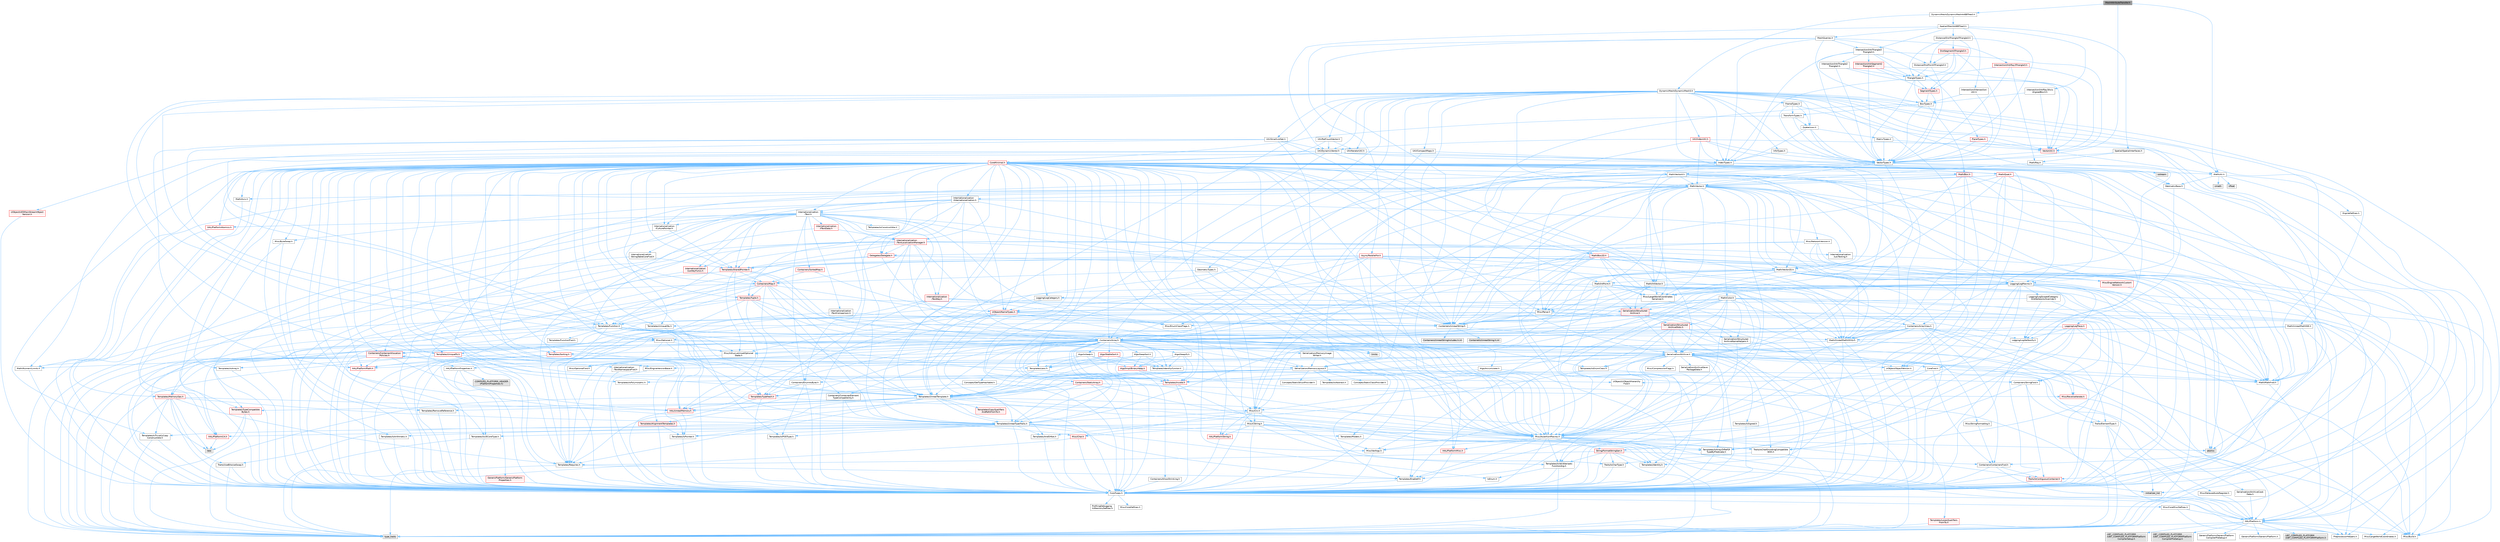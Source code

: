 digraph "MeshAttributeTransfer.h"
{
 // INTERACTIVE_SVG=YES
 // LATEX_PDF_SIZE
  bgcolor="transparent";
  edge [fontname=Helvetica,fontsize=10,labelfontname=Helvetica,labelfontsize=10];
  node [fontname=Helvetica,fontsize=10,shape=box,height=0.2,width=0.4];
  Node1 [id="Node000001",label="MeshAttributeTransfer.h",height=0.2,width=0.4,color="gray40", fillcolor="grey60", style="filled", fontcolor="black",tooltip=" "];
  Node1 -> Node2 [id="edge1_Node000001_Node000002",color="steelblue1",style="solid",tooltip=" "];
  Node2 [id="Node000002",label="MathUtil.h",height=0.2,width=0.4,color="grey40", fillcolor="white", style="filled",URL="$d4/d5b/MathUtil_8h.html",tooltip=" "];
  Node2 -> Node3 [id="edge2_Node000002_Node000003",color="steelblue1",style="solid",tooltip=" "];
  Node3 [id="Node000003",label="GeometryBase.h",height=0.2,width=0.4,color="grey40", fillcolor="white", style="filled",URL="$d5/d5e/GeometryBase_8h.html",tooltip=" "];
  Node3 -> Node4 [id="edge3_Node000003_Node000004",color="steelblue1",style="solid",tooltip=" "];
  Node4 [id="Node000004",label="CoreTypes.h",height=0.2,width=0.4,color="grey40", fillcolor="white", style="filled",URL="$dc/dec/CoreTypes_8h.html",tooltip=" "];
  Node4 -> Node5 [id="edge4_Node000004_Node000005",color="steelblue1",style="solid",tooltip=" "];
  Node5 [id="Node000005",label="HAL/Platform.h",height=0.2,width=0.4,color="grey40", fillcolor="white", style="filled",URL="$d9/dd0/Platform_8h.html",tooltip=" "];
  Node5 -> Node6 [id="edge5_Node000005_Node000006",color="steelblue1",style="solid",tooltip=" "];
  Node6 [id="Node000006",label="Misc/Build.h",height=0.2,width=0.4,color="grey40", fillcolor="white", style="filled",URL="$d3/dbb/Build_8h.html",tooltip=" "];
  Node5 -> Node7 [id="edge6_Node000005_Node000007",color="steelblue1",style="solid",tooltip=" "];
  Node7 [id="Node000007",label="Misc/LargeWorldCoordinates.h",height=0.2,width=0.4,color="grey40", fillcolor="white", style="filled",URL="$d2/dcb/LargeWorldCoordinates_8h.html",tooltip=" "];
  Node5 -> Node8 [id="edge7_Node000005_Node000008",color="steelblue1",style="solid",tooltip=" "];
  Node8 [id="Node000008",label="type_traits",height=0.2,width=0.4,color="grey60", fillcolor="#E0E0E0", style="filled",tooltip=" "];
  Node5 -> Node9 [id="edge8_Node000005_Node000009",color="steelblue1",style="solid",tooltip=" "];
  Node9 [id="Node000009",label="PreprocessorHelpers.h",height=0.2,width=0.4,color="grey40", fillcolor="white", style="filled",URL="$db/ddb/PreprocessorHelpers_8h.html",tooltip=" "];
  Node5 -> Node10 [id="edge9_Node000005_Node000010",color="steelblue1",style="solid",tooltip=" "];
  Node10 [id="Node000010",label="UBT_COMPILED_PLATFORM\l/UBT_COMPILED_PLATFORMPlatform\lCompilerPreSetup.h",height=0.2,width=0.4,color="grey60", fillcolor="#E0E0E0", style="filled",tooltip=" "];
  Node5 -> Node11 [id="edge10_Node000005_Node000011",color="steelblue1",style="solid",tooltip=" "];
  Node11 [id="Node000011",label="GenericPlatform/GenericPlatform\lCompilerPreSetup.h",height=0.2,width=0.4,color="grey40", fillcolor="white", style="filled",URL="$d9/dc8/GenericPlatformCompilerPreSetup_8h.html",tooltip=" "];
  Node5 -> Node12 [id="edge11_Node000005_Node000012",color="steelblue1",style="solid",tooltip=" "];
  Node12 [id="Node000012",label="GenericPlatform/GenericPlatform.h",height=0.2,width=0.4,color="grey40", fillcolor="white", style="filled",URL="$d6/d84/GenericPlatform_8h.html",tooltip=" "];
  Node5 -> Node13 [id="edge12_Node000005_Node000013",color="steelblue1",style="solid",tooltip=" "];
  Node13 [id="Node000013",label="UBT_COMPILED_PLATFORM\l/UBT_COMPILED_PLATFORMPlatform.h",height=0.2,width=0.4,color="grey60", fillcolor="#E0E0E0", style="filled",tooltip=" "];
  Node5 -> Node14 [id="edge13_Node000005_Node000014",color="steelblue1",style="solid",tooltip=" "];
  Node14 [id="Node000014",label="UBT_COMPILED_PLATFORM\l/UBT_COMPILED_PLATFORMPlatform\lCompilerSetup.h",height=0.2,width=0.4,color="grey60", fillcolor="#E0E0E0", style="filled",tooltip=" "];
  Node4 -> Node15 [id="edge14_Node000004_Node000015",color="steelblue1",style="solid",tooltip=" "];
  Node15 [id="Node000015",label="ProfilingDebugging\l/UMemoryDefines.h",height=0.2,width=0.4,color="grey40", fillcolor="white", style="filled",URL="$d2/da2/UMemoryDefines_8h.html",tooltip=" "];
  Node4 -> Node16 [id="edge15_Node000004_Node000016",color="steelblue1",style="solid",tooltip=" "];
  Node16 [id="Node000016",label="Misc/CoreMiscDefines.h",height=0.2,width=0.4,color="grey40", fillcolor="white", style="filled",URL="$da/d38/CoreMiscDefines_8h.html",tooltip=" "];
  Node16 -> Node5 [id="edge16_Node000016_Node000005",color="steelblue1",style="solid",tooltip=" "];
  Node16 -> Node9 [id="edge17_Node000016_Node000009",color="steelblue1",style="solid",tooltip=" "];
  Node4 -> Node17 [id="edge18_Node000004_Node000017",color="steelblue1",style="solid",tooltip=" "];
  Node17 [id="Node000017",label="Misc/CoreDefines.h",height=0.2,width=0.4,color="grey40", fillcolor="white", style="filled",URL="$d3/dd2/CoreDefines_8h.html",tooltip=" "];
  Node3 -> Node18 [id="edge19_Node000003_Node000018",color="steelblue1",style="solid",tooltip=" "];
  Node18 [id="Node000018",label="Logging/LogMacros.h",height=0.2,width=0.4,color="grey40", fillcolor="white", style="filled",URL="$d0/d16/LogMacros_8h.html",tooltip=" "];
  Node18 -> Node19 [id="edge20_Node000018_Node000019",color="steelblue1",style="solid",tooltip=" "];
  Node19 [id="Node000019",label="Containers/UnrealString.h",height=0.2,width=0.4,color="grey40", fillcolor="white", style="filled",URL="$d5/dba/UnrealString_8h.html",tooltip=" "];
  Node19 -> Node20 [id="edge21_Node000019_Node000020",color="steelblue1",style="solid",tooltip=" "];
  Node20 [id="Node000020",label="Containers/UnrealStringIncludes.h.inl",height=0.2,width=0.4,color="grey60", fillcolor="#E0E0E0", style="filled",tooltip=" "];
  Node19 -> Node21 [id="edge22_Node000019_Node000021",color="steelblue1",style="solid",tooltip=" "];
  Node21 [id="Node000021",label="Containers/UnrealString.h.inl",height=0.2,width=0.4,color="grey60", fillcolor="#E0E0E0", style="filled",tooltip=" "];
  Node19 -> Node22 [id="edge23_Node000019_Node000022",color="steelblue1",style="solid",tooltip=" "];
  Node22 [id="Node000022",label="Misc/StringFormatArg.h",height=0.2,width=0.4,color="grey40", fillcolor="white", style="filled",URL="$d2/d16/StringFormatArg_8h.html",tooltip=" "];
  Node22 -> Node23 [id="edge24_Node000022_Node000023",color="steelblue1",style="solid",tooltip=" "];
  Node23 [id="Node000023",label="Containers/ContainersFwd.h",height=0.2,width=0.4,color="grey40", fillcolor="white", style="filled",URL="$d4/d0a/ContainersFwd_8h.html",tooltip=" "];
  Node23 -> Node5 [id="edge25_Node000023_Node000005",color="steelblue1",style="solid",tooltip=" "];
  Node23 -> Node4 [id="edge26_Node000023_Node000004",color="steelblue1",style="solid",tooltip=" "];
  Node23 -> Node24 [id="edge27_Node000023_Node000024",color="steelblue1",style="solid",tooltip=" "];
  Node24 [id="Node000024",label="Traits/IsContiguousContainer.h",height=0.2,width=0.4,color="red", fillcolor="#FFF0F0", style="filled",URL="$d5/d3c/IsContiguousContainer_8h.html",tooltip=" "];
  Node24 -> Node4 [id="edge28_Node000024_Node000004",color="steelblue1",style="solid",tooltip=" "];
  Node24 -> Node26 [id="edge29_Node000024_Node000026",color="steelblue1",style="solid",tooltip=" "];
  Node26 [id="Node000026",label="initializer_list",height=0.2,width=0.4,color="grey60", fillcolor="#E0E0E0", style="filled",tooltip=" "];
  Node18 -> Node4 [id="edge30_Node000018_Node000004",color="steelblue1",style="solid",tooltip=" "];
  Node18 -> Node9 [id="edge31_Node000018_Node000009",color="steelblue1",style="solid",tooltip=" "];
  Node18 -> Node27 [id="edge32_Node000018_Node000027",color="steelblue1",style="solid",tooltip=" "];
  Node27 [id="Node000027",label="Logging/LogCategory.h",height=0.2,width=0.4,color="grey40", fillcolor="white", style="filled",URL="$d9/d36/LogCategory_8h.html",tooltip=" "];
  Node27 -> Node4 [id="edge33_Node000027_Node000004",color="steelblue1",style="solid",tooltip=" "];
  Node27 -> Node28 [id="edge34_Node000027_Node000028",color="steelblue1",style="solid",tooltip=" "];
  Node28 [id="Node000028",label="Logging/LogVerbosity.h",height=0.2,width=0.4,color="grey40", fillcolor="white", style="filled",URL="$d2/d8f/LogVerbosity_8h.html",tooltip=" "];
  Node28 -> Node4 [id="edge35_Node000028_Node000004",color="steelblue1",style="solid",tooltip=" "];
  Node27 -> Node29 [id="edge36_Node000027_Node000029",color="steelblue1",style="solid",tooltip=" "];
  Node29 [id="Node000029",label="UObject/NameTypes.h",height=0.2,width=0.4,color="red", fillcolor="#FFF0F0", style="filled",URL="$d6/d35/NameTypes_8h.html",tooltip=" "];
  Node29 -> Node4 [id="edge37_Node000029_Node000004",color="steelblue1",style="solid",tooltip=" "];
  Node29 -> Node30 [id="edge38_Node000029_Node000030",color="steelblue1",style="solid",tooltip=" "];
  Node30 [id="Node000030",label="Misc/AssertionMacros.h",height=0.2,width=0.4,color="grey40", fillcolor="white", style="filled",URL="$d0/dfa/AssertionMacros_8h.html",tooltip=" "];
  Node30 -> Node4 [id="edge39_Node000030_Node000004",color="steelblue1",style="solid",tooltip=" "];
  Node30 -> Node5 [id="edge40_Node000030_Node000005",color="steelblue1",style="solid",tooltip=" "];
  Node30 -> Node31 [id="edge41_Node000030_Node000031",color="steelblue1",style="solid",tooltip=" "];
  Node31 [id="Node000031",label="HAL/PlatformMisc.h",height=0.2,width=0.4,color="red", fillcolor="#FFF0F0", style="filled",URL="$d0/df5/PlatformMisc_8h.html",tooltip=" "];
  Node31 -> Node4 [id="edge42_Node000031_Node000004",color="steelblue1",style="solid",tooltip=" "];
  Node30 -> Node9 [id="edge43_Node000030_Node000009",color="steelblue1",style="solid",tooltip=" "];
  Node30 -> Node63 [id="edge44_Node000030_Node000063",color="steelblue1",style="solid",tooltip=" "];
  Node63 [id="Node000063",label="Templates/EnableIf.h",height=0.2,width=0.4,color="grey40", fillcolor="white", style="filled",URL="$d7/d60/EnableIf_8h.html",tooltip=" "];
  Node63 -> Node4 [id="edge45_Node000063_Node000004",color="steelblue1",style="solid",tooltip=" "];
  Node30 -> Node64 [id="edge46_Node000030_Node000064",color="steelblue1",style="solid",tooltip=" "];
  Node64 [id="Node000064",label="Templates/IsArrayOrRefOf\lTypeByPredicate.h",height=0.2,width=0.4,color="grey40", fillcolor="white", style="filled",URL="$d6/da1/IsArrayOrRefOfTypeByPredicate_8h.html",tooltip=" "];
  Node64 -> Node4 [id="edge47_Node000064_Node000004",color="steelblue1",style="solid",tooltip=" "];
  Node30 -> Node65 [id="edge48_Node000030_Node000065",color="steelblue1",style="solid",tooltip=" "];
  Node65 [id="Node000065",label="Templates/IsValidVariadic\lFunctionArg.h",height=0.2,width=0.4,color="grey40", fillcolor="white", style="filled",URL="$d0/dc8/IsValidVariadicFunctionArg_8h.html",tooltip=" "];
  Node65 -> Node4 [id="edge49_Node000065_Node000004",color="steelblue1",style="solid",tooltip=" "];
  Node65 -> Node66 [id="edge50_Node000065_Node000066",color="steelblue1",style="solid",tooltip=" "];
  Node66 [id="Node000066",label="IsEnum.h",height=0.2,width=0.4,color="grey40", fillcolor="white", style="filled",URL="$d4/de5/IsEnum_8h.html",tooltip=" "];
  Node65 -> Node8 [id="edge51_Node000065_Node000008",color="steelblue1",style="solid",tooltip=" "];
  Node30 -> Node67 [id="edge52_Node000030_Node000067",color="steelblue1",style="solid",tooltip=" "];
  Node67 [id="Node000067",label="Traits/IsCharEncodingCompatible\lWith.h",height=0.2,width=0.4,color="grey40", fillcolor="white", style="filled",URL="$df/dd1/IsCharEncodingCompatibleWith_8h.html",tooltip=" "];
  Node67 -> Node8 [id="edge53_Node000067_Node000008",color="steelblue1",style="solid",tooltip=" "];
  Node67 -> Node68 [id="edge54_Node000067_Node000068",color="steelblue1",style="solid",tooltip=" "];
  Node68 [id="Node000068",label="Traits/IsCharType.h",height=0.2,width=0.4,color="grey40", fillcolor="white", style="filled",URL="$db/d51/IsCharType_8h.html",tooltip=" "];
  Node68 -> Node4 [id="edge55_Node000068_Node000004",color="steelblue1",style="solid",tooltip=" "];
  Node30 -> Node69 [id="edge56_Node000030_Node000069",color="steelblue1",style="solid",tooltip=" "];
  Node69 [id="Node000069",label="Misc/VarArgs.h",height=0.2,width=0.4,color="grey40", fillcolor="white", style="filled",URL="$d5/d6f/VarArgs_8h.html",tooltip=" "];
  Node69 -> Node4 [id="edge57_Node000069_Node000004",color="steelblue1",style="solid",tooltip=" "];
  Node30 -> Node70 [id="edge58_Node000030_Node000070",color="steelblue1",style="solid",tooltip=" "];
  Node70 [id="Node000070",label="String/FormatStringSan.h",height=0.2,width=0.4,color="red", fillcolor="#FFF0F0", style="filled",URL="$d3/d8b/FormatStringSan_8h.html",tooltip=" "];
  Node70 -> Node8 [id="edge59_Node000070_Node000008",color="steelblue1",style="solid",tooltip=" "];
  Node70 -> Node4 [id="edge60_Node000070_Node000004",color="steelblue1",style="solid",tooltip=" "];
  Node70 -> Node71 [id="edge61_Node000070_Node000071",color="steelblue1",style="solid",tooltip=" "];
  Node71 [id="Node000071",label="Templates/Requires.h",height=0.2,width=0.4,color="grey40", fillcolor="white", style="filled",URL="$dc/d96/Requires_8h.html",tooltip=" "];
  Node71 -> Node63 [id="edge62_Node000071_Node000063",color="steelblue1",style="solid",tooltip=" "];
  Node71 -> Node8 [id="edge63_Node000071_Node000008",color="steelblue1",style="solid",tooltip=" "];
  Node70 -> Node72 [id="edge64_Node000070_Node000072",color="steelblue1",style="solid",tooltip=" "];
  Node72 [id="Node000072",label="Templates/Identity.h",height=0.2,width=0.4,color="grey40", fillcolor="white", style="filled",URL="$d0/dd5/Identity_8h.html",tooltip=" "];
  Node70 -> Node65 [id="edge65_Node000070_Node000065",color="steelblue1",style="solid",tooltip=" "];
  Node70 -> Node68 [id="edge66_Node000070_Node000068",color="steelblue1",style="solid",tooltip=" "];
  Node70 -> Node23 [id="edge67_Node000070_Node000023",color="steelblue1",style="solid",tooltip=" "];
  Node30 -> Node76 [id="edge68_Node000030_Node000076",color="steelblue1",style="solid",tooltip=" "];
  Node76 [id="Node000076",label="atomic",height=0.2,width=0.4,color="grey60", fillcolor="#E0E0E0", style="filled",tooltip=" "];
  Node29 -> Node77 [id="edge69_Node000029_Node000077",color="steelblue1",style="solid",tooltip=" "];
  Node77 [id="Node000077",label="HAL/UnrealMemory.h",height=0.2,width=0.4,color="red", fillcolor="#FFF0F0", style="filled",URL="$d9/d96/UnrealMemory_8h.html",tooltip=" "];
  Node77 -> Node4 [id="edge70_Node000077_Node000004",color="steelblue1",style="solid",tooltip=" "];
  Node77 -> Node96 [id="edge71_Node000077_Node000096",color="steelblue1",style="solid",tooltip=" "];
  Node96 [id="Node000096",label="Templates/IsPointer.h",height=0.2,width=0.4,color="grey40", fillcolor="white", style="filled",URL="$d7/d05/IsPointer_8h.html",tooltip=" "];
  Node96 -> Node4 [id="edge72_Node000096_Node000004",color="steelblue1",style="solid",tooltip=" "];
  Node29 -> Node97 [id="edge73_Node000029_Node000097",color="steelblue1",style="solid",tooltip=" "];
  Node97 [id="Node000097",label="Templates/UnrealTypeTraits.h",height=0.2,width=0.4,color="grey40", fillcolor="white", style="filled",URL="$d2/d2d/UnrealTypeTraits_8h.html",tooltip=" "];
  Node97 -> Node4 [id="edge74_Node000097_Node000004",color="steelblue1",style="solid",tooltip=" "];
  Node97 -> Node96 [id="edge75_Node000097_Node000096",color="steelblue1",style="solid",tooltip=" "];
  Node97 -> Node30 [id="edge76_Node000097_Node000030",color="steelblue1",style="solid",tooltip=" "];
  Node97 -> Node89 [id="edge77_Node000097_Node000089",color="steelblue1",style="solid",tooltip=" "];
  Node89 [id="Node000089",label="Templates/AndOrNot.h",height=0.2,width=0.4,color="grey40", fillcolor="white", style="filled",URL="$db/d0a/AndOrNot_8h.html",tooltip=" "];
  Node89 -> Node4 [id="edge78_Node000089_Node000004",color="steelblue1",style="solid",tooltip=" "];
  Node97 -> Node63 [id="edge79_Node000097_Node000063",color="steelblue1",style="solid",tooltip=" "];
  Node97 -> Node98 [id="edge80_Node000097_Node000098",color="steelblue1",style="solid",tooltip=" "];
  Node98 [id="Node000098",label="Templates/IsArithmetic.h",height=0.2,width=0.4,color="grey40", fillcolor="white", style="filled",URL="$d2/d5d/IsArithmetic_8h.html",tooltip=" "];
  Node98 -> Node4 [id="edge81_Node000098_Node000004",color="steelblue1",style="solid",tooltip=" "];
  Node97 -> Node66 [id="edge82_Node000097_Node000066",color="steelblue1",style="solid",tooltip=" "];
  Node97 -> Node99 [id="edge83_Node000097_Node000099",color="steelblue1",style="solid",tooltip=" "];
  Node99 [id="Node000099",label="Templates/Models.h",height=0.2,width=0.4,color="grey40", fillcolor="white", style="filled",URL="$d3/d0c/Models_8h.html",tooltip=" "];
  Node99 -> Node72 [id="edge84_Node000099_Node000072",color="steelblue1",style="solid",tooltip=" "];
  Node97 -> Node100 [id="edge85_Node000097_Node000100",color="steelblue1",style="solid",tooltip=" "];
  Node100 [id="Node000100",label="Templates/IsPODType.h",height=0.2,width=0.4,color="grey40", fillcolor="white", style="filled",URL="$d7/db1/IsPODType_8h.html",tooltip=" "];
  Node100 -> Node4 [id="edge86_Node000100_Node000004",color="steelblue1",style="solid",tooltip=" "];
  Node97 -> Node101 [id="edge87_Node000097_Node000101",color="steelblue1",style="solid",tooltip=" "];
  Node101 [id="Node000101",label="Templates/IsUECoreType.h",height=0.2,width=0.4,color="grey40", fillcolor="white", style="filled",URL="$d1/db8/IsUECoreType_8h.html",tooltip=" "];
  Node101 -> Node4 [id="edge88_Node000101_Node000004",color="steelblue1",style="solid",tooltip=" "];
  Node101 -> Node8 [id="edge89_Node000101_Node000008",color="steelblue1",style="solid",tooltip=" "];
  Node97 -> Node90 [id="edge90_Node000097_Node000090",color="steelblue1",style="solid",tooltip=" "];
  Node90 [id="Node000090",label="Templates/IsTriviallyCopy\lConstructible.h",height=0.2,width=0.4,color="grey40", fillcolor="white", style="filled",URL="$d3/d78/IsTriviallyCopyConstructible_8h.html",tooltip=" "];
  Node90 -> Node4 [id="edge91_Node000090_Node000004",color="steelblue1",style="solid",tooltip=" "];
  Node90 -> Node8 [id="edge92_Node000090_Node000008",color="steelblue1",style="solid",tooltip=" "];
  Node29 -> Node102 [id="edge93_Node000029_Node000102",color="steelblue1",style="solid",tooltip=" "];
  Node102 [id="Node000102",label="Templates/UnrealTemplate.h",height=0.2,width=0.4,color="grey40", fillcolor="white", style="filled",URL="$d4/d24/UnrealTemplate_8h.html",tooltip=" "];
  Node102 -> Node4 [id="edge94_Node000102_Node000004",color="steelblue1",style="solid",tooltip=" "];
  Node102 -> Node96 [id="edge95_Node000102_Node000096",color="steelblue1",style="solid",tooltip=" "];
  Node102 -> Node77 [id="edge96_Node000102_Node000077",color="steelblue1",style="solid",tooltip=" "];
  Node102 -> Node103 [id="edge97_Node000102_Node000103",color="steelblue1",style="solid",tooltip=" "];
  Node103 [id="Node000103",label="Templates/CopyQualifiers\lAndRefsFromTo.h",height=0.2,width=0.4,color="red", fillcolor="#FFF0F0", style="filled",URL="$d3/db3/CopyQualifiersAndRefsFromTo_8h.html",tooltip=" "];
  Node102 -> Node97 [id="edge98_Node000102_Node000097",color="steelblue1",style="solid",tooltip=" "];
  Node102 -> Node105 [id="edge99_Node000102_Node000105",color="steelblue1",style="solid",tooltip=" "];
  Node105 [id="Node000105",label="Templates/RemoveReference.h",height=0.2,width=0.4,color="grey40", fillcolor="white", style="filled",URL="$da/dbe/RemoveReference_8h.html",tooltip=" "];
  Node105 -> Node4 [id="edge100_Node000105_Node000004",color="steelblue1",style="solid",tooltip=" "];
  Node102 -> Node71 [id="edge101_Node000102_Node000071",color="steelblue1",style="solid",tooltip=" "];
  Node102 -> Node106 [id="edge102_Node000102_Node000106",color="steelblue1",style="solid",tooltip=" "];
  Node106 [id="Node000106",label="Templates/TypeCompatible\lBytes.h",height=0.2,width=0.4,color="red", fillcolor="#FFF0F0", style="filled",URL="$df/d0a/TypeCompatibleBytes_8h.html",tooltip=" "];
  Node106 -> Node4 [id="edge103_Node000106_Node000004",color="steelblue1",style="solid",tooltip=" "];
  Node106 -> Node40 [id="edge104_Node000106_Node000040",color="steelblue1",style="solid",tooltip=" "];
  Node40 [id="Node000040",label="new",height=0.2,width=0.4,color="grey60", fillcolor="#E0E0E0", style="filled",tooltip=" "];
  Node106 -> Node8 [id="edge105_Node000106_Node000008",color="steelblue1",style="solid",tooltip=" "];
  Node102 -> Node72 [id="edge106_Node000102_Node000072",color="steelblue1",style="solid",tooltip=" "];
  Node102 -> Node24 [id="edge107_Node000102_Node000024",color="steelblue1",style="solid",tooltip=" "];
  Node102 -> Node107 [id="edge108_Node000102_Node000107",color="steelblue1",style="solid",tooltip=" "];
  Node107 [id="Node000107",label="Traits/UseBitwiseSwap.h",height=0.2,width=0.4,color="grey40", fillcolor="white", style="filled",URL="$db/df3/UseBitwiseSwap_8h.html",tooltip=" "];
  Node107 -> Node4 [id="edge109_Node000107_Node000004",color="steelblue1",style="solid",tooltip=" "];
  Node107 -> Node8 [id="edge110_Node000107_Node000008",color="steelblue1",style="solid",tooltip=" "];
  Node102 -> Node8 [id="edge111_Node000102_Node000008",color="steelblue1",style="solid",tooltip=" "];
  Node29 -> Node19 [id="edge112_Node000029_Node000019",color="steelblue1",style="solid",tooltip=" "];
  Node29 -> Node33 [id="edge113_Node000029_Node000033",color="steelblue1",style="solid",tooltip=" "];
  Node33 [id="Node000033",label="Containers/StringFwd.h",height=0.2,width=0.4,color="grey40", fillcolor="white", style="filled",URL="$df/d37/StringFwd_8h.html",tooltip=" "];
  Node33 -> Node4 [id="edge114_Node000033_Node000004",color="steelblue1",style="solid",tooltip=" "];
  Node33 -> Node34 [id="edge115_Node000033_Node000034",color="steelblue1",style="solid",tooltip=" "];
  Node34 [id="Node000034",label="Traits/ElementType.h",height=0.2,width=0.4,color="grey40", fillcolor="white", style="filled",URL="$d5/d4f/ElementType_8h.html",tooltip=" "];
  Node34 -> Node5 [id="edge116_Node000034_Node000005",color="steelblue1",style="solid",tooltip=" "];
  Node34 -> Node26 [id="edge117_Node000034_Node000026",color="steelblue1",style="solid",tooltip=" "];
  Node34 -> Node8 [id="edge118_Node000034_Node000008",color="steelblue1",style="solid",tooltip=" "];
  Node33 -> Node24 [id="edge119_Node000033_Node000024",color="steelblue1",style="solid",tooltip=" "];
  Node29 -> Node142 [id="edge120_Node000029_Node000142",color="steelblue1",style="solid",tooltip=" "];
  Node142 [id="Node000142",label="Serialization/MemoryLayout.h",height=0.2,width=0.4,color="grey40", fillcolor="white", style="filled",URL="$d7/d66/MemoryLayout_8h.html",tooltip=" "];
  Node142 -> Node143 [id="edge121_Node000142_Node000143",color="steelblue1",style="solid",tooltip=" "];
  Node143 [id="Node000143",label="Concepts/StaticClassProvider.h",height=0.2,width=0.4,color="grey40", fillcolor="white", style="filled",URL="$dd/d83/StaticClassProvider_8h.html",tooltip=" "];
  Node142 -> Node144 [id="edge122_Node000142_Node000144",color="steelblue1",style="solid",tooltip=" "];
  Node144 [id="Node000144",label="Concepts/StaticStructProvider.h",height=0.2,width=0.4,color="grey40", fillcolor="white", style="filled",URL="$d5/d77/StaticStructProvider_8h.html",tooltip=" "];
  Node142 -> Node145 [id="edge123_Node000142_Node000145",color="steelblue1",style="solid",tooltip=" "];
  Node145 [id="Node000145",label="Containers/EnumAsByte.h",height=0.2,width=0.4,color="grey40", fillcolor="white", style="filled",URL="$d6/d9a/EnumAsByte_8h.html",tooltip=" "];
  Node145 -> Node4 [id="edge124_Node000145_Node000004",color="steelblue1",style="solid",tooltip=" "];
  Node145 -> Node100 [id="edge125_Node000145_Node000100",color="steelblue1",style="solid",tooltip=" "];
  Node145 -> Node146 [id="edge126_Node000145_Node000146",color="steelblue1",style="solid",tooltip=" "];
  Node146 [id="Node000146",label="Templates/TypeHash.h",height=0.2,width=0.4,color="red", fillcolor="#FFF0F0", style="filled",URL="$d1/d62/TypeHash_8h.html",tooltip=" "];
  Node146 -> Node4 [id="edge127_Node000146_Node000004",color="steelblue1",style="solid",tooltip=" "];
  Node146 -> Node71 [id="edge128_Node000146_Node000071",color="steelblue1",style="solid",tooltip=" "];
  Node146 -> Node147 [id="edge129_Node000146_Node000147",color="steelblue1",style="solid",tooltip=" "];
  Node147 [id="Node000147",label="Misc/Crc.h",height=0.2,width=0.4,color="grey40", fillcolor="white", style="filled",URL="$d4/dd2/Crc_8h.html",tooltip=" "];
  Node147 -> Node4 [id="edge130_Node000147_Node000004",color="steelblue1",style="solid",tooltip=" "];
  Node147 -> Node79 [id="edge131_Node000147_Node000079",color="steelblue1",style="solid",tooltip=" "];
  Node79 [id="Node000079",label="HAL/PlatformString.h",height=0.2,width=0.4,color="red", fillcolor="#FFF0F0", style="filled",URL="$db/db5/PlatformString_8h.html",tooltip=" "];
  Node79 -> Node4 [id="edge132_Node000079_Node000004",color="steelblue1",style="solid",tooltip=" "];
  Node147 -> Node30 [id="edge133_Node000147_Node000030",color="steelblue1",style="solid",tooltip=" "];
  Node147 -> Node148 [id="edge134_Node000147_Node000148",color="steelblue1",style="solid",tooltip=" "];
  Node148 [id="Node000148",label="Misc/CString.h",height=0.2,width=0.4,color="grey40", fillcolor="white", style="filled",URL="$d2/d49/CString_8h.html",tooltip=" "];
  Node148 -> Node4 [id="edge135_Node000148_Node000004",color="steelblue1",style="solid",tooltip=" "];
  Node148 -> Node39 [id="edge136_Node000148_Node000039",color="steelblue1",style="solid",tooltip=" "];
  Node39 [id="Node000039",label="HAL/PlatformCrt.h",height=0.2,width=0.4,color="red", fillcolor="#FFF0F0", style="filled",URL="$d8/d75/PlatformCrt_8h.html",tooltip=" "];
  Node39 -> Node40 [id="edge137_Node000039_Node000040",color="steelblue1",style="solid",tooltip=" "];
  Node148 -> Node79 [id="edge138_Node000148_Node000079",color="steelblue1",style="solid",tooltip=" "];
  Node148 -> Node30 [id="edge139_Node000148_Node000030",color="steelblue1",style="solid",tooltip=" "];
  Node148 -> Node149 [id="edge140_Node000148_Node000149",color="steelblue1",style="solid",tooltip=" "];
  Node149 [id="Node000149",label="Misc/Char.h",height=0.2,width=0.4,color="red", fillcolor="#FFF0F0", style="filled",URL="$d0/d58/Char_8h.html",tooltip=" "];
  Node149 -> Node4 [id="edge141_Node000149_Node000004",color="steelblue1",style="solid",tooltip=" "];
  Node149 -> Node8 [id="edge142_Node000149_Node000008",color="steelblue1",style="solid",tooltip=" "];
  Node148 -> Node69 [id="edge143_Node000148_Node000069",color="steelblue1",style="solid",tooltip=" "];
  Node148 -> Node64 [id="edge144_Node000148_Node000064",color="steelblue1",style="solid",tooltip=" "];
  Node148 -> Node65 [id="edge145_Node000148_Node000065",color="steelblue1",style="solid",tooltip=" "];
  Node148 -> Node67 [id="edge146_Node000148_Node000067",color="steelblue1",style="solid",tooltip=" "];
  Node147 -> Node149 [id="edge147_Node000147_Node000149",color="steelblue1",style="solid",tooltip=" "];
  Node147 -> Node97 [id="edge148_Node000147_Node000097",color="steelblue1",style="solid",tooltip=" "];
  Node147 -> Node68 [id="edge149_Node000147_Node000068",color="steelblue1",style="solid",tooltip=" "];
  Node146 -> Node8 [id="edge150_Node000146_Node000008",color="steelblue1",style="solid",tooltip=" "];
  Node142 -> Node33 [id="edge151_Node000142_Node000033",color="steelblue1",style="solid",tooltip=" "];
  Node142 -> Node77 [id="edge152_Node000142_Node000077",color="steelblue1",style="solid",tooltip=" "];
  Node142 -> Node153 [id="edge153_Node000142_Node000153",color="steelblue1",style="solid",tooltip=" "];
  Node153 [id="Node000153",label="Misc/DelayedAutoRegister.h",height=0.2,width=0.4,color="grey40", fillcolor="white", style="filled",URL="$d1/dda/DelayedAutoRegister_8h.html",tooltip=" "];
  Node153 -> Node5 [id="edge154_Node000153_Node000005",color="steelblue1",style="solid",tooltip=" "];
  Node142 -> Node63 [id="edge155_Node000142_Node000063",color="steelblue1",style="solid",tooltip=" "];
  Node142 -> Node154 [id="edge156_Node000142_Node000154",color="steelblue1",style="solid",tooltip=" "];
  Node154 [id="Node000154",label="Templates/IsAbstract.h",height=0.2,width=0.4,color="grey40", fillcolor="white", style="filled",URL="$d8/db7/IsAbstract_8h.html",tooltip=" "];
  Node142 -> Node122 [id="edge157_Node000142_Node000122",color="steelblue1",style="solid",tooltip=" "];
  Node122 [id="Node000122",label="Templates/IsPolymorphic.h",height=0.2,width=0.4,color="grey40", fillcolor="white", style="filled",URL="$dc/d20/IsPolymorphic_8h.html",tooltip=" "];
  Node142 -> Node99 [id="edge158_Node000142_Node000099",color="steelblue1",style="solid",tooltip=" "];
  Node142 -> Node102 [id="edge159_Node000142_Node000102",color="steelblue1",style="solid",tooltip=" "];
  Node29 -> Node125 [id="edge160_Node000029_Node000125",color="steelblue1",style="solid",tooltip=" "];
  Node125 [id="Node000125",label="Misc/IntrusiveUnsetOptional\lState.h",height=0.2,width=0.4,color="grey40", fillcolor="white", style="filled",URL="$d2/d0a/IntrusiveUnsetOptionalState_8h.html",tooltip=" "];
  Node125 -> Node126 [id="edge161_Node000125_Node000126",color="steelblue1",style="solid",tooltip=" "];
  Node126 [id="Node000126",label="Misc/OptionalFwd.h",height=0.2,width=0.4,color="grey40", fillcolor="white", style="filled",URL="$dc/d50/OptionalFwd_8h.html",tooltip=" "];
  Node18 -> Node184 [id="edge162_Node000018_Node000184",color="steelblue1",style="solid",tooltip=" "];
  Node184 [id="Node000184",label="Logging/LogScopedCategory\lAndVerbosityOverride.h",height=0.2,width=0.4,color="grey40", fillcolor="white", style="filled",URL="$de/dba/LogScopedCategoryAndVerbosityOverride_8h.html",tooltip=" "];
  Node184 -> Node4 [id="edge163_Node000184_Node000004",color="steelblue1",style="solid",tooltip=" "];
  Node184 -> Node28 [id="edge164_Node000184_Node000028",color="steelblue1",style="solid",tooltip=" "];
  Node184 -> Node29 [id="edge165_Node000184_Node000029",color="steelblue1",style="solid",tooltip=" "];
  Node18 -> Node185 [id="edge166_Node000018_Node000185",color="steelblue1",style="solid",tooltip=" "];
  Node185 [id="Node000185",label="Logging/LogTrace.h",height=0.2,width=0.4,color="red", fillcolor="#FFF0F0", style="filled",URL="$d5/d91/LogTrace_8h.html",tooltip=" "];
  Node185 -> Node4 [id="edge167_Node000185_Node000004",color="steelblue1",style="solid",tooltip=" "];
  Node185 -> Node124 [id="edge168_Node000185_Node000124",color="steelblue1",style="solid",tooltip=" "];
  Node124 [id="Node000124",label="Containers/Array.h",height=0.2,width=0.4,color="grey40", fillcolor="white", style="filled",URL="$df/dd0/Array_8h.html",tooltip=" "];
  Node124 -> Node4 [id="edge169_Node000124_Node000004",color="steelblue1",style="solid",tooltip=" "];
  Node124 -> Node30 [id="edge170_Node000124_Node000030",color="steelblue1",style="solid",tooltip=" "];
  Node124 -> Node125 [id="edge171_Node000124_Node000125",color="steelblue1",style="solid",tooltip=" "];
  Node124 -> Node127 [id="edge172_Node000124_Node000127",color="steelblue1",style="solid",tooltip=" "];
  Node127 [id="Node000127",label="Misc/ReverseIterate.h",height=0.2,width=0.4,color="red", fillcolor="#FFF0F0", style="filled",URL="$db/de3/ReverseIterate_8h.html",tooltip=" "];
  Node127 -> Node5 [id="edge173_Node000127_Node000005",color="steelblue1",style="solid",tooltip=" "];
  Node124 -> Node77 [id="edge174_Node000124_Node000077",color="steelblue1",style="solid",tooltip=" "];
  Node124 -> Node97 [id="edge175_Node000124_Node000097",color="steelblue1",style="solid",tooltip=" "];
  Node124 -> Node102 [id="edge176_Node000124_Node000102",color="steelblue1",style="solid",tooltip=" "];
  Node124 -> Node129 [id="edge177_Node000124_Node000129",color="steelblue1",style="solid",tooltip=" "];
  Node129 [id="Node000129",label="Containers/AllowShrinking.h",height=0.2,width=0.4,color="grey40", fillcolor="white", style="filled",URL="$d7/d1a/AllowShrinking_8h.html",tooltip=" "];
  Node129 -> Node4 [id="edge178_Node000129_Node000004",color="steelblue1",style="solid",tooltip=" "];
  Node124 -> Node112 [id="edge179_Node000124_Node000112",color="steelblue1",style="solid",tooltip=" "];
  Node112 [id="Node000112",label="Containers/ContainerAllocation\lPolicies.h",height=0.2,width=0.4,color="red", fillcolor="#FFF0F0", style="filled",URL="$d7/dff/ContainerAllocationPolicies_8h.html",tooltip=" "];
  Node112 -> Node4 [id="edge180_Node000112_Node000004",color="steelblue1",style="solid",tooltip=" "];
  Node112 -> Node112 [id="edge181_Node000112_Node000112",color="steelblue1",style="solid",tooltip=" "];
  Node112 -> Node114 [id="edge182_Node000112_Node000114",color="steelblue1",style="solid",tooltip=" "];
  Node114 [id="Node000114",label="HAL/PlatformMath.h",height=0.2,width=0.4,color="red", fillcolor="#FFF0F0", style="filled",URL="$dc/d53/PlatformMath_8h.html",tooltip=" "];
  Node114 -> Node4 [id="edge183_Node000114_Node000004",color="steelblue1",style="solid",tooltip=" "];
  Node112 -> Node77 [id="edge184_Node000112_Node000077",color="steelblue1",style="solid",tooltip=" "];
  Node112 -> Node49 [id="edge185_Node000112_Node000049",color="steelblue1",style="solid",tooltip=" "];
  Node49 [id="Node000049",label="Math/NumericLimits.h",height=0.2,width=0.4,color="grey40", fillcolor="white", style="filled",URL="$df/d1b/NumericLimits_8h.html",tooltip=" "];
  Node49 -> Node4 [id="edge186_Node000049_Node000004",color="steelblue1",style="solid",tooltip=" "];
  Node112 -> Node30 [id="edge187_Node000112_Node000030",color="steelblue1",style="solid",tooltip=" "];
  Node112 -> Node122 [id="edge188_Node000112_Node000122",color="steelblue1",style="solid",tooltip=" "];
  Node112 -> Node123 [id="edge189_Node000112_Node000123",color="steelblue1",style="solid",tooltip=" "];
  Node123 [id="Node000123",label="Templates/MemoryOps.h",height=0.2,width=0.4,color="red", fillcolor="#FFF0F0", style="filled",URL="$db/dea/MemoryOps_8h.html",tooltip=" "];
  Node123 -> Node4 [id="edge190_Node000123_Node000004",color="steelblue1",style="solid",tooltip=" "];
  Node123 -> Node77 [id="edge191_Node000123_Node000077",color="steelblue1",style="solid",tooltip=" "];
  Node123 -> Node90 [id="edge192_Node000123_Node000090",color="steelblue1",style="solid",tooltip=" "];
  Node123 -> Node71 [id="edge193_Node000123_Node000071",color="steelblue1",style="solid",tooltip=" "];
  Node123 -> Node97 [id="edge194_Node000123_Node000097",color="steelblue1",style="solid",tooltip=" "];
  Node123 -> Node107 [id="edge195_Node000123_Node000107",color="steelblue1",style="solid",tooltip=" "];
  Node123 -> Node40 [id="edge196_Node000123_Node000040",color="steelblue1",style="solid",tooltip=" "];
  Node123 -> Node8 [id="edge197_Node000123_Node000008",color="steelblue1",style="solid",tooltip=" "];
  Node112 -> Node106 [id="edge198_Node000112_Node000106",color="steelblue1",style="solid",tooltip=" "];
  Node112 -> Node8 [id="edge199_Node000112_Node000008",color="steelblue1",style="solid",tooltip=" "];
  Node124 -> Node130 [id="edge200_Node000124_Node000130",color="steelblue1",style="solid",tooltip=" "];
  Node130 [id="Node000130",label="Containers/ContainerElement\lTypeCompatibility.h",height=0.2,width=0.4,color="grey40", fillcolor="white", style="filled",URL="$df/ddf/ContainerElementTypeCompatibility_8h.html",tooltip=" "];
  Node130 -> Node4 [id="edge201_Node000130_Node000004",color="steelblue1",style="solid",tooltip=" "];
  Node130 -> Node97 [id="edge202_Node000130_Node000097",color="steelblue1",style="solid",tooltip=" "];
  Node124 -> Node131 [id="edge203_Node000124_Node000131",color="steelblue1",style="solid",tooltip=" "];
  Node131 [id="Node000131",label="Serialization/Archive.h",height=0.2,width=0.4,color="grey40", fillcolor="white", style="filled",URL="$d7/d3b/Archive_8h.html",tooltip=" "];
  Node131 -> Node35 [id="edge204_Node000131_Node000035",color="steelblue1",style="solid",tooltip=" "];
  Node35 [id="Node000035",label="CoreFwd.h",height=0.2,width=0.4,color="grey40", fillcolor="white", style="filled",URL="$d1/d1e/CoreFwd_8h.html",tooltip=" "];
  Node35 -> Node4 [id="edge205_Node000035_Node000004",color="steelblue1",style="solid",tooltip=" "];
  Node35 -> Node23 [id="edge206_Node000035_Node000023",color="steelblue1",style="solid",tooltip=" "];
  Node35 -> Node36 [id="edge207_Node000035_Node000036",color="steelblue1",style="solid",tooltip=" "];
  Node36 [id="Node000036",label="Math/MathFwd.h",height=0.2,width=0.4,color="grey40", fillcolor="white", style="filled",URL="$d2/d10/MathFwd_8h.html",tooltip=" "];
  Node36 -> Node5 [id="edge208_Node000036_Node000005",color="steelblue1",style="solid",tooltip=" "];
  Node35 -> Node37 [id="edge209_Node000035_Node000037",color="steelblue1",style="solid",tooltip=" "];
  Node37 [id="Node000037",label="UObject/UObjectHierarchy\lFwd.h",height=0.2,width=0.4,color="grey40", fillcolor="white", style="filled",URL="$d3/d13/UObjectHierarchyFwd_8h.html",tooltip=" "];
  Node131 -> Node4 [id="edge210_Node000131_Node000004",color="steelblue1",style="solid",tooltip=" "];
  Node131 -> Node132 [id="edge211_Node000131_Node000132",color="steelblue1",style="solid",tooltip=" "];
  Node132 [id="Node000132",label="HAL/PlatformProperties.h",height=0.2,width=0.4,color="grey40", fillcolor="white", style="filled",URL="$d9/db0/PlatformProperties_8h.html",tooltip=" "];
  Node132 -> Node4 [id="edge212_Node000132_Node000004",color="steelblue1",style="solid",tooltip=" "];
  Node132 -> Node133 [id="edge213_Node000132_Node000133",color="steelblue1",style="solid",tooltip=" "];
  Node133 [id="Node000133",label="GenericPlatform/GenericPlatform\lProperties.h",height=0.2,width=0.4,color="red", fillcolor="#FFF0F0", style="filled",URL="$d2/dcd/GenericPlatformProperties_8h.html",tooltip=" "];
  Node133 -> Node4 [id="edge214_Node000133_Node000004",color="steelblue1",style="solid",tooltip=" "];
  Node132 -> Node134 [id="edge215_Node000132_Node000134",color="steelblue1",style="solid",tooltip=" "];
  Node134 [id="Node000134",label="COMPILED_PLATFORM_HEADER\l(PlatformProperties.h)",height=0.2,width=0.4,color="grey60", fillcolor="#E0E0E0", style="filled",tooltip=" "];
  Node131 -> Node135 [id="edge216_Node000131_Node000135",color="steelblue1",style="solid",tooltip=" "];
  Node135 [id="Node000135",label="Internationalization\l/TextNamespaceFwd.h",height=0.2,width=0.4,color="grey40", fillcolor="white", style="filled",URL="$d8/d97/TextNamespaceFwd_8h.html",tooltip=" "];
  Node135 -> Node4 [id="edge217_Node000135_Node000004",color="steelblue1",style="solid",tooltip=" "];
  Node131 -> Node36 [id="edge218_Node000131_Node000036",color="steelblue1",style="solid",tooltip=" "];
  Node131 -> Node30 [id="edge219_Node000131_Node000030",color="steelblue1",style="solid",tooltip=" "];
  Node131 -> Node6 [id="edge220_Node000131_Node000006",color="steelblue1",style="solid",tooltip=" "];
  Node131 -> Node50 [id="edge221_Node000131_Node000050",color="steelblue1",style="solid",tooltip=" "];
  Node50 [id="Node000050",label="Misc/CompressionFlags.h",height=0.2,width=0.4,color="grey40", fillcolor="white", style="filled",URL="$d9/d76/CompressionFlags_8h.html",tooltip=" "];
  Node131 -> Node136 [id="edge222_Node000131_Node000136",color="steelblue1",style="solid",tooltip=" "];
  Node136 [id="Node000136",label="Misc/EngineVersionBase.h",height=0.2,width=0.4,color="grey40", fillcolor="white", style="filled",URL="$d5/d2b/EngineVersionBase_8h.html",tooltip=" "];
  Node136 -> Node4 [id="edge223_Node000136_Node000004",color="steelblue1",style="solid",tooltip=" "];
  Node131 -> Node69 [id="edge224_Node000131_Node000069",color="steelblue1",style="solid",tooltip=" "];
  Node131 -> Node137 [id="edge225_Node000131_Node000137",color="steelblue1",style="solid",tooltip=" "];
  Node137 [id="Node000137",label="Serialization/ArchiveCook\lData.h",height=0.2,width=0.4,color="grey40", fillcolor="white", style="filled",URL="$dc/db6/ArchiveCookData_8h.html",tooltip=" "];
  Node137 -> Node5 [id="edge226_Node000137_Node000005",color="steelblue1",style="solid",tooltip=" "];
  Node131 -> Node138 [id="edge227_Node000131_Node000138",color="steelblue1",style="solid",tooltip=" "];
  Node138 [id="Node000138",label="Serialization/ArchiveSave\lPackageData.h",height=0.2,width=0.4,color="grey40", fillcolor="white", style="filled",URL="$d1/d37/ArchiveSavePackageData_8h.html",tooltip=" "];
  Node131 -> Node63 [id="edge228_Node000131_Node000063",color="steelblue1",style="solid",tooltip=" "];
  Node131 -> Node64 [id="edge229_Node000131_Node000064",color="steelblue1",style="solid",tooltip=" "];
  Node131 -> Node139 [id="edge230_Node000131_Node000139",color="steelblue1",style="solid",tooltip=" "];
  Node139 [id="Node000139",label="Templates/IsEnumClass.h",height=0.2,width=0.4,color="grey40", fillcolor="white", style="filled",URL="$d7/d15/IsEnumClass_8h.html",tooltip=" "];
  Node139 -> Node4 [id="edge231_Node000139_Node000004",color="steelblue1",style="solid",tooltip=" "];
  Node139 -> Node89 [id="edge232_Node000139_Node000089",color="steelblue1",style="solid",tooltip=" "];
  Node131 -> Node119 [id="edge233_Node000131_Node000119",color="steelblue1",style="solid",tooltip=" "];
  Node119 [id="Node000119",label="Templates/IsSigned.h",height=0.2,width=0.4,color="grey40", fillcolor="white", style="filled",URL="$d8/dd8/IsSigned_8h.html",tooltip=" "];
  Node119 -> Node4 [id="edge234_Node000119_Node000004",color="steelblue1",style="solid",tooltip=" "];
  Node131 -> Node65 [id="edge235_Node000131_Node000065",color="steelblue1",style="solid",tooltip=" "];
  Node131 -> Node102 [id="edge236_Node000131_Node000102",color="steelblue1",style="solid",tooltip=" "];
  Node131 -> Node67 [id="edge237_Node000131_Node000067",color="steelblue1",style="solid",tooltip=" "];
  Node131 -> Node140 [id="edge238_Node000131_Node000140",color="steelblue1",style="solid",tooltip=" "];
  Node140 [id="Node000140",label="UObject/ObjectVersion.h",height=0.2,width=0.4,color="grey40", fillcolor="white", style="filled",URL="$da/d63/ObjectVersion_8h.html",tooltip=" "];
  Node140 -> Node4 [id="edge239_Node000140_Node000004",color="steelblue1",style="solid",tooltip=" "];
  Node124 -> Node141 [id="edge240_Node000124_Node000141",color="steelblue1",style="solid",tooltip=" "];
  Node141 [id="Node000141",label="Serialization/MemoryImage\lWriter.h",height=0.2,width=0.4,color="grey40", fillcolor="white", style="filled",URL="$d0/d08/MemoryImageWriter_8h.html",tooltip=" "];
  Node141 -> Node4 [id="edge241_Node000141_Node000004",color="steelblue1",style="solid",tooltip=" "];
  Node141 -> Node142 [id="edge242_Node000141_Node000142",color="steelblue1",style="solid",tooltip=" "];
  Node124 -> Node155 [id="edge243_Node000124_Node000155",color="steelblue1",style="solid",tooltip=" "];
  Node155 [id="Node000155",label="Algo/Heapify.h",height=0.2,width=0.4,color="grey40", fillcolor="white", style="filled",URL="$d0/d2a/Heapify_8h.html",tooltip=" "];
  Node155 -> Node156 [id="edge244_Node000155_Node000156",color="steelblue1",style="solid",tooltip=" "];
  Node156 [id="Node000156",label="Algo/Impl/BinaryHeap.h",height=0.2,width=0.4,color="red", fillcolor="#FFF0F0", style="filled",URL="$d7/da3/Algo_2Impl_2BinaryHeap_8h.html",tooltip=" "];
  Node156 -> Node157 [id="edge245_Node000156_Node000157",color="steelblue1",style="solid",tooltip=" "];
  Node157 [id="Node000157",label="Templates/Invoke.h",height=0.2,width=0.4,color="red", fillcolor="#FFF0F0", style="filled",URL="$d7/deb/Invoke_8h.html",tooltip=" "];
  Node157 -> Node4 [id="edge246_Node000157_Node000004",color="steelblue1",style="solid",tooltip=" "];
  Node157 -> Node102 [id="edge247_Node000157_Node000102",color="steelblue1",style="solid",tooltip=" "];
  Node157 -> Node8 [id="edge248_Node000157_Node000008",color="steelblue1",style="solid",tooltip=" "];
  Node156 -> Node8 [id="edge249_Node000156_Node000008",color="steelblue1",style="solid",tooltip=" "];
  Node155 -> Node161 [id="edge250_Node000155_Node000161",color="steelblue1",style="solid",tooltip=" "];
  Node161 [id="Node000161",label="Templates/IdentityFunctor.h",height=0.2,width=0.4,color="grey40", fillcolor="white", style="filled",URL="$d7/d2e/IdentityFunctor_8h.html",tooltip=" "];
  Node161 -> Node5 [id="edge251_Node000161_Node000005",color="steelblue1",style="solid",tooltip=" "];
  Node155 -> Node157 [id="edge252_Node000155_Node000157",color="steelblue1",style="solid",tooltip=" "];
  Node155 -> Node162 [id="edge253_Node000155_Node000162",color="steelblue1",style="solid",tooltip=" "];
  Node162 [id="Node000162",label="Templates/Less.h",height=0.2,width=0.4,color="grey40", fillcolor="white", style="filled",URL="$de/dc8/Less_8h.html",tooltip=" "];
  Node162 -> Node4 [id="edge254_Node000162_Node000004",color="steelblue1",style="solid",tooltip=" "];
  Node162 -> Node102 [id="edge255_Node000162_Node000102",color="steelblue1",style="solid",tooltip=" "];
  Node155 -> Node102 [id="edge256_Node000155_Node000102",color="steelblue1",style="solid",tooltip=" "];
  Node124 -> Node163 [id="edge257_Node000124_Node000163",color="steelblue1",style="solid",tooltip=" "];
  Node163 [id="Node000163",label="Algo/HeapSort.h",height=0.2,width=0.4,color="grey40", fillcolor="white", style="filled",URL="$d3/d92/HeapSort_8h.html",tooltip=" "];
  Node163 -> Node156 [id="edge258_Node000163_Node000156",color="steelblue1",style="solid",tooltip=" "];
  Node163 -> Node161 [id="edge259_Node000163_Node000161",color="steelblue1",style="solid",tooltip=" "];
  Node163 -> Node162 [id="edge260_Node000163_Node000162",color="steelblue1",style="solid",tooltip=" "];
  Node163 -> Node102 [id="edge261_Node000163_Node000102",color="steelblue1",style="solid",tooltip=" "];
  Node124 -> Node164 [id="edge262_Node000124_Node000164",color="steelblue1",style="solid",tooltip=" "];
  Node164 [id="Node000164",label="Algo/IsHeap.h",height=0.2,width=0.4,color="grey40", fillcolor="white", style="filled",URL="$de/d32/IsHeap_8h.html",tooltip=" "];
  Node164 -> Node156 [id="edge263_Node000164_Node000156",color="steelblue1",style="solid",tooltip=" "];
  Node164 -> Node161 [id="edge264_Node000164_Node000161",color="steelblue1",style="solid",tooltip=" "];
  Node164 -> Node157 [id="edge265_Node000164_Node000157",color="steelblue1",style="solid",tooltip=" "];
  Node164 -> Node162 [id="edge266_Node000164_Node000162",color="steelblue1",style="solid",tooltip=" "];
  Node164 -> Node102 [id="edge267_Node000164_Node000102",color="steelblue1",style="solid",tooltip=" "];
  Node124 -> Node156 [id="edge268_Node000124_Node000156",color="steelblue1",style="solid",tooltip=" "];
  Node124 -> Node165 [id="edge269_Node000124_Node000165",color="steelblue1",style="solid",tooltip=" "];
  Node165 [id="Node000165",label="Algo/StableSort.h",height=0.2,width=0.4,color="red", fillcolor="#FFF0F0", style="filled",URL="$d7/d3c/StableSort_8h.html",tooltip=" "];
  Node165 -> Node161 [id="edge270_Node000165_Node000161",color="steelblue1",style="solid",tooltip=" "];
  Node165 -> Node157 [id="edge271_Node000165_Node000157",color="steelblue1",style="solid",tooltip=" "];
  Node165 -> Node162 [id="edge272_Node000165_Node000162",color="steelblue1",style="solid",tooltip=" "];
  Node165 -> Node102 [id="edge273_Node000165_Node000102",color="steelblue1",style="solid",tooltip=" "];
  Node124 -> Node168 [id="edge274_Node000124_Node000168",color="steelblue1",style="solid",tooltip=" "];
  Node168 [id="Node000168",label="Concepts/GetTypeHashable.h",height=0.2,width=0.4,color="grey40", fillcolor="white", style="filled",URL="$d3/da2/GetTypeHashable_8h.html",tooltip=" "];
  Node168 -> Node4 [id="edge275_Node000168_Node000004",color="steelblue1",style="solid",tooltip=" "];
  Node168 -> Node146 [id="edge276_Node000168_Node000146",color="steelblue1",style="solid",tooltip=" "];
  Node124 -> Node161 [id="edge277_Node000124_Node000161",color="steelblue1",style="solid",tooltip=" "];
  Node124 -> Node157 [id="edge278_Node000124_Node000157",color="steelblue1",style="solid",tooltip=" "];
  Node124 -> Node162 [id="edge279_Node000124_Node000162",color="steelblue1",style="solid",tooltip=" "];
  Node124 -> Node169 [id="edge280_Node000124_Node000169",color="steelblue1",style="solid",tooltip=" "];
  Node169 [id="Node000169",label="Templates/LosesQualifiers\lFromTo.h",height=0.2,width=0.4,color="red", fillcolor="#FFF0F0", style="filled",URL="$d2/db3/LosesQualifiersFromTo_8h.html",tooltip=" "];
  Node169 -> Node8 [id="edge281_Node000169_Node000008",color="steelblue1",style="solid",tooltip=" "];
  Node124 -> Node71 [id="edge282_Node000124_Node000071",color="steelblue1",style="solid",tooltip=" "];
  Node124 -> Node170 [id="edge283_Node000124_Node000170",color="steelblue1",style="solid",tooltip=" "];
  Node170 [id="Node000170",label="Templates/Sorting.h",height=0.2,width=0.4,color="red", fillcolor="#FFF0F0", style="filled",URL="$d3/d9e/Sorting_8h.html",tooltip=" "];
  Node170 -> Node4 [id="edge284_Node000170_Node000004",color="steelblue1",style="solid",tooltip=" "];
  Node170 -> Node114 [id="edge285_Node000170_Node000114",color="steelblue1",style="solid",tooltip=" "];
  Node170 -> Node162 [id="edge286_Node000170_Node000162",color="steelblue1",style="solid",tooltip=" "];
  Node124 -> Node174 [id="edge287_Node000124_Node000174",color="steelblue1",style="solid",tooltip=" "];
  Node174 [id="Node000174",label="Templates/AlignmentTemplates.h",height=0.2,width=0.4,color="red", fillcolor="#FFF0F0", style="filled",URL="$dd/d32/AlignmentTemplates_8h.html",tooltip=" "];
  Node174 -> Node4 [id="edge288_Node000174_Node000004",color="steelblue1",style="solid",tooltip=" "];
  Node174 -> Node96 [id="edge289_Node000174_Node000096",color="steelblue1",style="solid",tooltip=" "];
  Node124 -> Node34 [id="edge290_Node000124_Node000034",color="steelblue1",style="solid",tooltip=" "];
  Node124 -> Node120 [id="edge291_Node000124_Node000120",color="steelblue1",style="solid",tooltip=" "];
  Node120 [id="Node000120",label="limits",height=0.2,width=0.4,color="grey60", fillcolor="#E0E0E0", style="filled",tooltip=" "];
  Node124 -> Node8 [id="edge292_Node000124_Node000008",color="steelblue1",style="solid",tooltip=" "];
  Node185 -> Node9 [id="edge293_Node000185_Node000009",color="steelblue1",style="solid",tooltip=" "];
  Node185 -> Node28 [id="edge294_Node000185_Node000028",color="steelblue1",style="solid",tooltip=" "];
  Node185 -> Node6 [id="edge295_Node000185_Node000006",color="steelblue1",style="solid",tooltip=" "];
  Node185 -> Node64 [id="edge296_Node000185_Node000064",color="steelblue1",style="solid",tooltip=" "];
  Node185 -> Node67 [id="edge297_Node000185_Node000067",color="steelblue1",style="solid",tooltip=" "];
  Node18 -> Node28 [id="edge298_Node000018_Node000028",color="steelblue1",style="solid",tooltip=" "];
  Node18 -> Node30 [id="edge299_Node000018_Node000030",color="steelblue1",style="solid",tooltip=" "];
  Node18 -> Node6 [id="edge300_Node000018_Node000006",color="steelblue1",style="solid",tooltip=" "];
  Node18 -> Node69 [id="edge301_Node000018_Node000069",color="steelblue1",style="solid",tooltip=" "];
  Node18 -> Node70 [id="edge302_Node000018_Node000070",color="steelblue1",style="solid",tooltip=" "];
  Node18 -> Node63 [id="edge303_Node000018_Node000063",color="steelblue1",style="solid",tooltip=" "];
  Node18 -> Node64 [id="edge304_Node000018_Node000064",color="steelblue1",style="solid",tooltip=" "];
  Node18 -> Node65 [id="edge305_Node000018_Node000065",color="steelblue1",style="solid",tooltip=" "];
  Node18 -> Node67 [id="edge306_Node000018_Node000067",color="steelblue1",style="solid",tooltip=" "];
  Node18 -> Node8 [id="edge307_Node000018_Node000008",color="steelblue1",style="solid",tooltip=" "];
  Node2 -> Node5 [id="edge308_Node000002_Node000005",color="steelblue1",style="solid",tooltip=" "];
  Node2 -> Node186 [id="edge309_Node000002_Node000186",color="steelblue1",style="solid",tooltip=" "];
  Node186 [id="Node000186",label="EngineDefines.h",height=0.2,width=0.4,color="grey40", fillcolor="white", style="filled",URL="$de/d63/EngineDefines_8h.html",tooltip=" "];
  Node186 -> Node5 [id="edge310_Node000186_Node000005",color="steelblue1",style="solid",tooltip=" "];
  Node2 -> Node187 [id="edge311_Node000002_Node000187",color="steelblue1",style="solid",tooltip=" "];
  Node187 [id="Node000187",label="cmath",height=0.2,width=0.4,color="grey60", fillcolor="#E0E0E0", style="filled",tooltip=" "];
  Node2 -> Node188 [id="edge312_Node000002_Node000188",color="steelblue1",style="solid",tooltip=" "];
  Node188 [id="Node000188",label="cfloat",height=0.2,width=0.4,color="grey60", fillcolor="#E0E0E0", style="filled",tooltip=" "];
  Node1 -> Node189 [id="edge313_Node000001_Node000189",color="steelblue1",style="solid",tooltip=" "];
  Node189 [id="Node000189",label="VectorTypes.h",height=0.2,width=0.4,color="grey40", fillcolor="white", style="filled",URL="$d4/d5b/VectorTypes_8h.html",tooltip=" "];
  Node189 -> Node190 [id="edge314_Node000189_Node000190",color="steelblue1",style="solid",tooltip=" "];
  Node190 [id="Node000190",label="Math/Vector.h",height=0.2,width=0.4,color="grey40", fillcolor="white", style="filled",URL="$d6/dbe/Vector_8h.html",tooltip=" "];
  Node190 -> Node4 [id="edge315_Node000190_Node000004",color="steelblue1",style="solid",tooltip=" "];
  Node190 -> Node30 [id="edge316_Node000190_Node000030",color="steelblue1",style="solid",tooltip=" "];
  Node190 -> Node36 [id="edge317_Node000190_Node000036",color="steelblue1",style="solid",tooltip=" "];
  Node190 -> Node49 [id="edge318_Node000190_Node000049",color="steelblue1",style="solid",tooltip=" "];
  Node190 -> Node147 [id="edge319_Node000190_Node000147",color="steelblue1",style="solid",tooltip=" "];
  Node190 -> Node173 [id="edge320_Node000190_Node000173",color="steelblue1",style="solid",tooltip=" "];
  Node173 [id="Node000173",label="Math/UnrealMathUtility.h",height=0.2,width=0.4,color="grey40", fillcolor="white", style="filled",URL="$db/db8/UnrealMathUtility_8h.html",tooltip=" "];
  Node173 -> Node4 [id="edge321_Node000173_Node000004",color="steelblue1",style="solid",tooltip=" "];
  Node173 -> Node30 [id="edge322_Node000173_Node000030",color="steelblue1",style="solid",tooltip=" "];
  Node173 -> Node114 [id="edge323_Node000173_Node000114",color="steelblue1",style="solid",tooltip=" "];
  Node173 -> Node36 [id="edge324_Node000173_Node000036",color="steelblue1",style="solid",tooltip=" "];
  Node173 -> Node72 [id="edge325_Node000173_Node000072",color="steelblue1",style="solid",tooltip=" "];
  Node173 -> Node71 [id="edge326_Node000173_Node000071",color="steelblue1",style="solid",tooltip=" "];
  Node190 -> Node19 [id="edge327_Node000190_Node000019",color="steelblue1",style="solid",tooltip=" "];
  Node190 -> Node191 [id="edge328_Node000190_Node000191",color="steelblue1",style="solid",tooltip=" "];
  Node191 [id="Node000191",label="Misc/Parse.h",height=0.2,width=0.4,color="grey40", fillcolor="white", style="filled",URL="$dc/d71/Parse_8h.html",tooltip=" "];
  Node191 -> Node33 [id="edge329_Node000191_Node000033",color="steelblue1",style="solid",tooltip=" "];
  Node191 -> Node19 [id="edge330_Node000191_Node000019",color="steelblue1",style="solid",tooltip=" "];
  Node191 -> Node4 [id="edge331_Node000191_Node000004",color="steelblue1",style="solid",tooltip=" "];
  Node191 -> Node39 [id="edge332_Node000191_Node000039",color="steelblue1",style="solid",tooltip=" "];
  Node191 -> Node6 [id="edge333_Node000191_Node000006",color="steelblue1",style="solid",tooltip=" "];
  Node191 -> Node51 [id="edge334_Node000191_Node000051",color="steelblue1",style="solid",tooltip=" "];
  Node51 [id="Node000051",label="Misc/EnumClassFlags.h",height=0.2,width=0.4,color="grey40", fillcolor="white", style="filled",URL="$d8/de7/EnumClassFlags_8h.html",tooltip=" "];
  Node191 -> Node192 [id="edge335_Node000191_Node000192",color="steelblue1",style="solid",tooltip=" "];
  Node192 [id="Node000192",label="Templates/Function.h",height=0.2,width=0.4,color="grey40", fillcolor="white", style="filled",URL="$df/df5/Function_8h.html",tooltip=" "];
  Node192 -> Node4 [id="edge336_Node000192_Node000004",color="steelblue1",style="solid",tooltip=" "];
  Node192 -> Node30 [id="edge337_Node000192_Node000030",color="steelblue1",style="solid",tooltip=" "];
  Node192 -> Node125 [id="edge338_Node000192_Node000125",color="steelblue1",style="solid",tooltip=" "];
  Node192 -> Node77 [id="edge339_Node000192_Node000077",color="steelblue1",style="solid",tooltip=" "];
  Node192 -> Node193 [id="edge340_Node000192_Node000193",color="steelblue1",style="solid",tooltip=" "];
  Node193 [id="Node000193",label="Templates/FunctionFwd.h",height=0.2,width=0.4,color="grey40", fillcolor="white", style="filled",URL="$d6/d54/FunctionFwd_8h.html",tooltip=" "];
  Node192 -> Node97 [id="edge341_Node000192_Node000097",color="steelblue1",style="solid",tooltip=" "];
  Node192 -> Node157 [id="edge342_Node000192_Node000157",color="steelblue1",style="solid",tooltip=" "];
  Node192 -> Node102 [id="edge343_Node000192_Node000102",color="steelblue1",style="solid",tooltip=" "];
  Node192 -> Node71 [id="edge344_Node000192_Node000071",color="steelblue1",style="solid",tooltip=" "];
  Node192 -> Node173 [id="edge345_Node000192_Node000173",color="steelblue1",style="solid",tooltip=" "];
  Node192 -> Node40 [id="edge346_Node000192_Node000040",color="steelblue1",style="solid",tooltip=" "];
  Node192 -> Node8 [id="edge347_Node000192_Node000008",color="steelblue1",style="solid",tooltip=" "];
  Node190 -> Node194 [id="edge348_Node000190_Node000194",color="steelblue1",style="solid",tooltip=" "];
  Node194 [id="Node000194",label="Misc/LargeWorldCoordinates\lSerializer.h",height=0.2,width=0.4,color="grey40", fillcolor="white", style="filled",URL="$d7/df9/LargeWorldCoordinatesSerializer_8h.html",tooltip=" "];
  Node194 -> Node29 [id="edge349_Node000194_Node000029",color="steelblue1",style="solid",tooltip=" "];
  Node194 -> Node140 [id="edge350_Node000194_Node000140",color="steelblue1",style="solid",tooltip=" "];
  Node194 -> Node195 [id="edge351_Node000194_Node000195",color="steelblue1",style="solid",tooltip=" "];
  Node195 [id="Node000195",label="Serialization/Structured\lArchive.h",height=0.2,width=0.4,color="red", fillcolor="#FFF0F0", style="filled",URL="$d9/d1e/StructuredArchive_8h.html",tooltip=" "];
  Node195 -> Node124 [id="edge352_Node000195_Node000124",color="steelblue1",style="solid",tooltip=" "];
  Node195 -> Node112 [id="edge353_Node000195_Node000112",color="steelblue1",style="solid",tooltip=" "];
  Node195 -> Node4 [id="edge354_Node000195_Node000004",color="steelblue1",style="solid",tooltip=" "];
  Node195 -> Node6 [id="edge355_Node000195_Node000006",color="steelblue1",style="solid",tooltip=" "];
  Node195 -> Node131 [id="edge356_Node000195_Node000131",color="steelblue1",style="solid",tooltip=" "];
  Node195 -> Node198 [id="edge357_Node000195_Node000198",color="steelblue1",style="solid",tooltip=" "];
  Node198 [id="Node000198",label="Serialization/Structured\lArchiveNameHelpers.h",height=0.2,width=0.4,color="grey40", fillcolor="white", style="filled",URL="$d0/d7b/StructuredArchiveNameHelpers_8h.html",tooltip=" "];
  Node198 -> Node4 [id="edge358_Node000198_Node000004",color="steelblue1",style="solid",tooltip=" "];
  Node198 -> Node72 [id="edge359_Node000198_Node000072",color="steelblue1",style="solid",tooltip=" "];
  Node195 -> Node202 [id="edge360_Node000195_Node000202",color="steelblue1",style="solid",tooltip=" "];
  Node202 [id="Node000202",label="Serialization/Structured\lArchiveSlots.h",height=0.2,width=0.4,color="red", fillcolor="#FFF0F0", style="filled",URL="$d2/d87/StructuredArchiveSlots_8h.html",tooltip=" "];
  Node202 -> Node124 [id="edge361_Node000202_Node000124",color="steelblue1",style="solid",tooltip=" "];
  Node202 -> Node4 [id="edge362_Node000202_Node000004",color="steelblue1",style="solid",tooltip=" "];
  Node202 -> Node6 [id="edge363_Node000202_Node000006",color="steelblue1",style="solid",tooltip=" "];
  Node202 -> Node203 [id="edge364_Node000202_Node000203",color="steelblue1",style="solid",tooltip=" "];
  Node203 [id="Node000203",label="Misc/Optional.h",height=0.2,width=0.4,color="grey40", fillcolor="white", style="filled",URL="$d2/dae/Optional_8h.html",tooltip=" "];
  Node203 -> Node4 [id="edge365_Node000203_Node000004",color="steelblue1",style="solid",tooltip=" "];
  Node203 -> Node30 [id="edge366_Node000203_Node000030",color="steelblue1",style="solid",tooltip=" "];
  Node203 -> Node125 [id="edge367_Node000203_Node000125",color="steelblue1",style="solid",tooltip=" "];
  Node203 -> Node126 [id="edge368_Node000203_Node000126",color="steelblue1",style="solid",tooltip=" "];
  Node203 -> Node123 [id="edge369_Node000203_Node000123",color="steelblue1",style="solid",tooltip=" "];
  Node203 -> Node102 [id="edge370_Node000203_Node000102",color="steelblue1",style="solid",tooltip=" "];
  Node203 -> Node131 [id="edge371_Node000203_Node000131",color="steelblue1",style="solid",tooltip=" "];
  Node202 -> Node131 [id="edge372_Node000202_Node000131",color="steelblue1",style="solid",tooltip=" "];
  Node202 -> Node198 [id="edge373_Node000202_Node000198",color="steelblue1",style="solid",tooltip=" "];
  Node202 -> Node63 [id="edge374_Node000202_Node000063",color="steelblue1",style="solid",tooltip=" "];
  Node202 -> Node139 [id="edge375_Node000202_Node000139",color="steelblue1",style="solid",tooltip=" "];
  Node195 -> Node206 [id="edge376_Node000195_Node000206",color="steelblue1",style="solid",tooltip=" "];
  Node206 [id="Node000206",label="Templates/UniqueObj.h",height=0.2,width=0.4,color="grey40", fillcolor="white", style="filled",URL="$da/d95/UniqueObj_8h.html",tooltip=" "];
  Node206 -> Node4 [id="edge377_Node000206_Node000004",color="steelblue1",style="solid",tooltip=" "];
  Node206 -> Node207 [id="edge378_Node000206_Node000207",color="steelblue1",style="solid",tooltip=" "];
  Node207 [id="Node000207",label="Templates/UniquePtr.h",height=0.2,width=0.4,color="red", fillcolor="#FFF0F0", style="filled",URL="$de/d1a/UniquePtr_8h.html",tooltip=" "];
  Node207 -> Node4 [id="edge379_Node000207_Node000004",color="steelblue1",style="solid",tooltip=" "];
  Node207 -> Node102 [id="edge380_Node000207_Node000102",color="steelblue1",style="solid",tooltip=" "];
  Node207 -> Node175 [id="edge381_Node000207_Node000175",color="steelblue1",style="solid",tooltip=" "];
  Node175 [id="Node000175",label="Templates/IsArray.h",height=0.2,width=0.4,color="grey40", fillcolor="white", style="filled",URL="$d8/d8d/IsArray_8h.html",tooltip=" "];
  Node175 -> Node4 [id="edge382_Node000175_Node000004",color="steelblue1",style="solid",tooltip=" "];
  Node207 -> Node71 [id="edge383_Node000207_Node000071",color="steelblue1",style="solid",tooltip=" "];
  Node207 -> Node142 [id="edge384_Node000207_Node000142",color="steelblue1",style="solid",tooltip=" "];
  Node207 -> Node8 [id="edge385_Node000207_Node000008",color="steelblue1",style="solid",tooltip=" "];
  Node190 -> Node210 [id="edge386_Node000190_Node000210",color="steelblue1",style="solid",tooltip=" "];
  Node210 [id="Node000210",label="Misc/NetworkVersion.h",height=0.2,width=0.4,color="grey40", fillcolor="white", style="filled",URL="$d7/d4b/NetworkVersion_8h.html",tooltip=" "];
  Node210 -> Node19 [id="edge387_Node000210_Node000019",color="steelblue1",style="solid",tooltip=" "];
  Node210 -> Node4 [id="edge388_Node000210_Node000004",color="steelblue1",style="solid",tooltip=" "];
  Node210 -> Node211 [id="edge389_Node000210_Node000211",color="steelblue1",style="solid",tooltip=" "];
  Node211 [id="Node000211",label="Delegates/Delegate.h",height=0.2,width=0.4,color="red", fillcolor="#FFF0F0", style="filled",URL="$d4/d80/Delegate_8h.html",tooltip=" "];
  Node211 -> Node4 [id="edge390_Node000211_Node000004",color="steelblue1",style="solid",tooltip=" "];
  Node211 -> Node30 [id="edge391_Node000211_Node000030",color="steelblue1",style="solid",tooltip=" "];
  Node211 -> Node29 [id="edge392_Node000211_Node000029",color="steelblue1",style="solid",tooltip=" "];
  Node211 -> Node212 [id="edge393_Node000211_Node000212",color="steelblue1",style="solid",tooltip=" "];
  Node212 [id="Node000212",label="Templates/SharedPointer.h",height=0.2,width=0.4,color="red", fillcolor="#FFF0F0", style="filled",URL="$d2/d17/SharedPointer_8h.html",tooltip=" "];
  Node212 -> Node4 [id="edge394_Node000212_Node000004",color="steelblue1",style="solid",tooltip=" "];
  Node212 -> Node125 [id="edge395_Node000212_Node000125",color="steelblue1",style="solid",tooltip=" "];
  Node212 -> Node30 [id="edge396_Node000212_Node000030",color="steelblue1",style="solid",tooltip=" "];
  Node212 -> Node77 [id="edge397_Node000212_Node000077",color="steelblue1",style="solid",tooltip=" "];
  Node212 -> Node124 [id="edge398_Node000212_Node000124",color="steelblue1",style="solid",tooltip=" "];
  Node212 -> Node214 [id="edge399_Node000212_Node000214",color="steelblue1",style="solid",tooltip=" "];
  Node214 [id="Node000214",label="Containers/Map.h",height=0.2,width=0.4,color="red", fillcolor="#FFF0F0", style="filled",URL="$df/d79/Map_8h.html",tooltip=" "];
  Node214 -> Node4 [id="edge400_Node000214_Node000004",color="steelblue1",style="solid",tooltip=" "];
  Node214 -> Node130 [id="edge401_Node000214_Node000130",color="steelblue1",style="solid",tooltip=" "];
  Node214 -> Node19 [id="edge402_Node000214_Node000019",color="steelblue1",style="solid",tooltip=" "];
  Node214 -> Node30 [id="edge403_Node000214_Node000030",color="steelblue1",style="solid",tooltip=" "];
  Node214 -> Node192 [id="edge404_Node000214_Node000192",color="steelblue1",style="solid",tooltip=" "];
  Node214 -> Node170 [id="edge405_Node000214_Node000170",color="steelblue1",style="solid",tooltip=" "];
  Node214 -> Node223 [id="edge406_Node000214_Node000223",color="steelblue1",style="solid",tooltip=" "];
  Node223 [id="Node000223",label="Templates/Tuple.h",height=0.2,width=0.4,color="red", fillcolor="#FFF0F0", style="filled",URL="$d2/d4f/Tuple_8h.html",tooltip=" "];
  Node223 -> Node4 [id="edge407_Node000223_Node000004",color="steelblue1",style="solid",tooltip=" "];
  Node223 -> Node102 [id="edge408_Node000223_Node000102",color="steelblue1",style="solid",tooltip=" "];
  Node223 -> Node157 [id="edge409_Node000223_Node000157",color="steelblue1",style="solid",tooltip=" "];
  Node223 -> Node195 [id="edge410_Node000223_Node000195",color="steelblue1",style="solid",tooltip=" "];
  Node223 -> Node142 [id="edge411_Node000223_Node000142",color="steelblue1",style="solid",tooltip=" "];
  Node223 -> Node71 [id="edge412_Node000223_Node000071",color="steelblue1",style="solid",tooltip=" "];
  Node223 -> Node146 [id="edge413_Node000223_Node000146",color="steelblue1",style="solid",tooltip=" "];
  Node223 -> Node8 [id="edge414_Node000223_Node000008",color="steelblue1",style="solid",tooltip=" "];
  Node214 -> Node102 [id="edge415_Node000214_Node000102",color="steelblue1",style="solid",tooltip=" "];
  Node214 -> Node97 [id="edge416_Node000214_Node000097",color="steelblue1",style="solid",tooltip=" "];
  Node214 -> Node8 [id="edge417_Node000214_Node000008",color="steelblue1",style="solid",tooltip=" "];
  Node210 -> Node18 [id="edge418_Node000210_Node000018",color="steelblue1",style="solid",tooltip=" "];
  Node210 -> Node252 [id="edge419_Node000210_Node000252",color="steelblue1",style="solid",tooltip=" "];
  Node252 [id="Node000252",label="Misc/EngineNetworkCustom\lVersion.h",height=0.2,width=0.4,color="red", fillcolor="#FFF0F0", style="filled",URL="$da/da3/EngineNetworkCustomVersion_8h.html",tooltip=" "];
  Node252 -> Node4 [id="edge420_Node000252_Node000004",color="steelblue1",style="solid",tooltip=" "];
  Node190 -> Node255 [id="edge421_Node000190_Node000255",color="steelblue1",style="solid",tooltip=" "];
  Node255 [id="Node000255",label="Math/Color.h",height=0.2,width=0.4,color="grey40", fillcolor="white", style="filled",URL="$dd/dac/Color_8h.html",tooltip=" "];
  Node255 -> Node124 [id="edge422_Node000255_Node000124",color="steelblue1",style="solid",tooltip=" "];
  Node255 -> Node19 [id="edge423_Node000255_Node000019",color="steelblue1",style="solid",tooltip=" "];
  Node255 -> Node4 [id="edge424_Node000255_Node000004",color="steelblue1",style="solid",tooltip=" "];
  Node255 -> Node9 [id="edge425_Node000255_Node000009",color="steelblue1",style="solid",tooltip=" "];
  Node255 -> Node36 [id="edge426_Node000255_Node000036",color="steelblue1",style="solid",tooltip=" "];
  Node255 -> Node173 [id="edge427_Node000255_Node000173",color="steelblue1",style="solid",tooltip=" "];
  Node255 -> Node30 [id="edge428_Node000255_Node000030",color="steelblue1",style="solid",tooltip=" "];
  Node255 -> Node147 [id="edge429_Node000255_Node000147",color="steelblue1",style="solid",tooltip=" "];
  Node255 -> Node191 [id="edge430_Node000255_Node000191",color="steelblue1",style="solid",tooltip=" "];
  Node255 -> Node131 [id="edge431_Node000255_Node000131",color="steelblue1",style="solid",tooltip=" "];
  Node255 -> Node142 [id="edge432_Node000255_Node000142",color="steelblue1",style="solid",tooltip=" "];
  Node255 -> Node195 [id="edge433_Node000255_Node000195",color="steelblue1",style="solid",tooltip=" "];
  Node255 -> Node198 [id="edge434_Node000255_Node000198",color="steelblue1",style="solid",tooltip=" "];
  Node255 -> Node202 [id="edge435_Node000255_Node000202",color="steelblue1",style="solid",tooltip=" "];
  Node190 -> Node256 [id="edge436_Node000190_Node000256",color="steelblue1",style="solid",tooltip=" "];
  Node256 [id="Node000256",label="Math/IntPoint.h",height=0.2,width=0.4,color="grey40", fillcolor="white", style="filled",URL="$d3/df7/IntPoint_8h.html",tooltip=" "];
  Node256 -> Node4 [id="edge437_Node000256_Node000004",color="steelblue1",style="solid",tooltip=" "];
  Node256 -> Node30 [id="edge438_Node000256_Node000030",color="steelblue1",style="solid",tooltip=" "];
  Node256 -> Node191 [id="edge439_Node000256_Node000191",color="steelblue1",style="solid",tooltip=" "];
  Node256 -> Node36 [id="edge440_Node000256_Node000036",color="steelblue1",style="solid",tooltip=" "];
  Node256 -> Node173 [id="edge441_Node000256_Node000173",color="steelblue1",style="solid",tooltip=" "];
  Node256 -> Node19 [id="edge442_Node000256_Node000019",color="steelblue1",style="solid",tooltip=" "];
  Node256 -> Node195 [id="edge443_Node000256_Node000195",color="steelblue1",style="solid",tooltip=" "];
  Node256 -> Node146 [id="edge444_Node000256_Node000146",color="steelblue1",style="solid",tooltip=" "];
  Node256 -> Node194 [id="edge445_Node000256_Node000194",color="steelblue1",style="solid",tooltip=" "];
  Node190 -> Node18 [id="edge446_Node000190_Node000018",color="steelblue1",style="solid",tooltip=" "];
  Node190 -> Node257 [id="edge447_Node000190_Node000257",color="steelblue1",style="solid",tooltip=" "];
  Node257 [id="Node000257",label="Math/Vector2D.h",height=0.2,width=0.4,color="grey40", fillcolor="white", style="filled",URL="$d3/db0/Vector2D_8h.html",tooltip=" "];
  Node257 -> Node4 [id="edge448_Node000257_Node000004",color="steelblue1",style="solid",tooltip=" "];
  Node257 -> Node36 [id="edge449_Node000257_Node000036",color="steelblue1",style="solid",tooltip=" "];
  Node257 -> Node30 [id="edge450_Node000257_Node000030",color="steelblue1",style="solid",tooltip=" "];
  Node257 -> Node147 [id="edge451_Node000257_Node000147",color="steelblue1",style="solid",tooltip=" "];
  Node257 -> Node173 [id="edge452_Node000257_Node000173",color="steelblue1",style="solid",tooltip=" "];
  Node257 -> Node19 [id="edge453_Node000257_Node000019",color="steelblue1",style="solid",tooltip=" "];
  Node257 -> Node191 [id="edge454_Node000257_Node000191",color="steelblue1",style="solid",tooltip=" "];
  Node257 -> Node194 [id="edge455_Node000257_Node000194",color="steelblue1",style="solid",tooltip=" "];
  Node257 -> Node252 [id="edge456_Node000257_Node000252",color="steelblue1",style="solid",tooltip=" "];
  Node257 -> Node256 [id="edge457_Node000257_Node000256",color="steelblue1",style="solid",tooltip=" "];
  Node257 -> Node18 [id="edge458_Node000257_Node000018",color="steelblue1",style="solid",tooltip=" "];
  Node257 -> Node8 [id="edge459_Node000257_Node000008",color="steelblue1",style="solid",tooltip=" "];
  Node190 -> Node258 [id="edge460_Node000190_Node000258",color="steelblue1",style="solid",tooltip=" "];
  Node258 [id="Node000258",label="Misc/ByteSwap.h",height=0.2,width=0.4,color="grey40", fillcolor="white", style="filled",URL="$dc/dd7/ByteSwap_8h.html",tooltip=" "];
  Node258 -> Node4 [id="edge461_Node000258_Node000004",color="steelblue1",style="solid",tooltip=" "];
  Node258 -> Node39 [id="edge462_Node000258_Node000039",color="steelblue1",style="solid",tooltip=" "];
  Node190 -> Node259 [id="edge463_Node000190_Node000259",color="steelblue1",style="solid",tooltip=" "];
  Node259 [id="Node000259",label="Internationalization\l/Text.h",height=0.2,width=0.4,color="grey40", fillcolor="white", style="filled",URL="$d6/d35/Text_8h.html",tooltip=" "];
  Node259 -> Node4 [id="edge464_Node000259_Node000004",color="steelblue1",style="solid",tooltip=" "];
  Node259 -> Node56 [id="edge465_Node000259_Node000056",color="steelblue1",style="solid",tooltip=" "];
  Node56 [id="Node000056",label="HAL/PlatformAtomics.h",height=0.2,width=0.4,color="red", fillcolor="#FFF0F0", style="filled",URL="$d3/d36/PlatformAtomics_8h.html",tooltip=" "];
  Node56 -> Node4 [id="edge466_Node000056_Node000004",color="steelblue1",style="solid",tooltip=" "];
  Node259 -> Node30 [id="edge467_Node000259_Node000030",color="steelblue1",style="solid",tooltip=" "];
  Node259 -> Node51 [id="edge468_Node000259_Node000051",color="steelblue1",style="solid",tooltip=" "];
  Node259 -> Node97 [id="edge469_Node000259_Node000097",color="steelblue1",style="solid",tooltip=" "];
  Node259 -> Node124 [id="edge470_Node000259_Node000124",color="steelblue1",style="solid",tooltip=" "];
  Node259 -> Node19 [id="edge471_Node000259_Node000019",color="steelblue1",style="solid",tooltip=" "];
  Node259 -> Node260 [id="edge472_Node000259_Node000260",color="steelblue1",style="solid",tooltip=" "];
  Node260 [id="Node000260",label="Containers/SortedMap.h",height=0.2,width=0.4,color="red", fillcolor="#FFF0F0", style="filled",URL="$d1/dcf/SortedMap_8h.html",tooltip=" "];
  Node260 -> Node214 [id="edge473_Node000260_Node000214",color="steelblue1",style="solid",tooltip=" "];
  Node260 -> Node29 [id="edge474_Node000260_Node000029",color="steelblue1",style="solid",tooltip=" "];
  Node259 -> Node145 [id="edge475_Node000259_Node000145",color="steelblue1",style="solid",tooltip=" "];
  Node259 -> Node212 [id="edge476_Node000259_Node000212",color="steelblue1",style="solid",tooltip=" "];
  Node259 -> Node261 [id="edge477_Node000259_Node000261",color="steelblue1",style="solid",tooltip=" "];
  Node261 [id="Node000261",label="Internationalization\l/TextKey.h",height=0.2,width=0.4,color="red", fillcolor="#FFF0F0", style="filled",URL="$d8/d4a/TextKey_8h.html",tooltip=" "];
  Node261 -> Node4 [id="edge478_Node000261_Node000004",color="steelblue1",style="solid",tooltip=" "];
  Node261 -> Node146 [id="edge479_Node000261_Node000146",color="steelblue1",style="solid",tooltip=" "];
  Node261 -> Node19 [id="edge480_Node000261_Node000019",color="steelblue1",style="solid",tooltip=" "];
  Node261 -> Node195 [id="edge481_Node000261_Node000195",color="steelblue1",style="solid",tooltip=" "];
  Node259 -> Node262 [id="edge482_Node000259_Node000262",color="steelblue1",style="solid",tooltip=" "];
  Node262 [id="Node000262",label="Internationalization\l/LocKeyFuncs.h",height=0.2,width=0.4,color="red", fillcolor="#FFF0F0", style="filled",URL="$dd/d46/LocKeyFuncs_8h.html",tooltip=" "];
  Node262 -> Node4 [id="edge483_Node000262_Node000004",color="steelblue1",style="solid",tooltip=" "];
  Node262 -> Node214 [id="edge484_Node000262_Node000214",color="steelblue1",style="solid",tooltip=" "];
  Node259 -> Node263 [id="edge485_Node000259_Node000263",color="steelblue1",style="solid",tooltip=" "];
  Node263 [id="Node000263",label="Internationalization\l/CulturePointer.h",height=0.2,width=0.4,color="grey40", fillcolor="white", style="filled",URL="$d6/dbe/CulturePointer_8h.html",tooltip=" "];
  Node263 -> Node4 [id="edge486_Node000263_Node000004",color="steelblue1",style="solid",tooltip=" "];
  Node263 -> Node212 [id="edge487_Node000263_Node000212",color="steelblue1",style="solid",tooltip=" "];
  Node259 -> Node264 [id="edge488_Node000259_Node000264",color="steelblue1",style="solid",tooltip=" "];
  Node264 [id="Node000264",label="Internationalization\l/TextComparison.h",height=0.2,width=0.4,color="grey40", fillcolor="white", style="filled",URL="$d7/ddc/TextComparison_8h.html",tooltip=" "];
  Node264 -> Node4 [id="edge489_Node000264_Node000004",color="steelblue1",style="solid",tooltip=" "];
  Node264 -> Node19 [id="edge490_Node000264_Node000019",color="steelblue1",style="solid",tooltip=" "];
  Node259 -> Node265 [id="edge491_Node000259_Node000265",color="steelblue1",style="solid",tooltip=" "];
  Node265 [id="Node000265",label="Internationalization\l/TextLocalizationManager.h",height=0.2,width=0.4,color="red", fillcolor="#FFF0F0", style="filled",URL="$d5/d2e/TextLocalizationManager_8h.html",tooltip=" "];
  Node265 -> Node124 [id="edge492_Node000265_Node000124",color="steelblue1",style="solid",tooltip=" "];
  Node265 -> Node181 [id="edge493_Node000265_Node000181",color="steelblue1",style="solid",tooltip=" "];
  Node181 [id="Node000181",label="Containers/ArrayView.h",height=0.2,width=0.4,color="grey40", fillcolor="white", style="filled",URL="$d7/df4/ArrayView_8h.html",tooltip=" "];
  Node181 -> Node4 [id="edge494_Node000181_Node000004",color="steelblue1",style="solid",tooltip=" "];
  Node181 -> Node23 [id="edge495_Node000181_Node000023",color="steelblue1",style="solid",tooltip=" "];
  Node181 -> Node30 [id="edge496_Node000181_Node000030",color="steelblue1",style="solid",tooltip=" "];
  Node181 -> Node127 [id="edge497_Node000181_Node000127",color="steelblue1",style="solid",tooltip=" "];
  Node181 -> Node125 [id="edge498_Node000181_Node000125",color="steelblue1",style="solid",tooltip=" "];
  Node181 -> Node157 [id="edge499_Node000181_Node000157",color="steelblue1",style="solid",tooltip=" "];
  Node181 -> Node97 [id="edge500_Node000181_Node000097",color="steelblue1",style="solid",tooltip=" "];
  Node181 -> Node34 [id="edge501_Node000181_Node000034",color="steelblue1",style="solid",tooltip=" "];
  Node181 -> Node124 [id="edge502_Node000181_Node000124",color="steelblue1",style="solid",tooltip=" "];
  Node181 -> Node173 [id="edge503_Node000181_Node000173",color="steelblue1",style="solid",tooltip=" "];
  Node181 -> Node8 [id="edge504_Node000181_Node000008",color="steelblue1",style="solid",tooltip=" "];
  Node265 -> Node112 [id="edge505_Node000265_Node000112",color="steelblue1",style="solid",tooltip=" "];
  Node265 -> Node214 [id="edge506_Node000265_Node000214",color="steelblue1",style="solid",tooltip=" "];
  Node265 -> Node19 [id="edge507_Node000265_Node000019",color="steelblue1",style="solid",tooltip=" "];
  Node265 -> Node4 [id="edge508_Node000265_Node000004",color="steelblue1",style="solid",tooltip=" "];
  Node265 -> Node211 [id="edge509_Node000265_Node000211",color="steelblue1",style="solid",tooltip=" "];
  Node265 -> Node262 [id="edge510_Node000265_Node000262",color="steelblue1",style="solid",tooltip=" "];
  Node265 -> Node268 [id="edge511_Node000265_Node000268",color="steelblue1",style="solid",tooltip=" "];
  Node268 [id="Node000268",label="Internationalization\l/LocTesting.h",height=0.2,width=0.4,color="grey40", fillcolor="white", style="filled",URL="$df/d3b/LocTesting_8h.html",tooltip=" "];
  Node268 -> Node6 [id="edge512_Node000268_Node000006",color="steelblue1",style="solid",tooltip=" "];
  Node265 -> Node261 [id="edge513_Node000265_Node000261",color="steelblue1",style="solid",tooltip=" "];
  Node265 -> Node147 [id="edge514_Node000265_Node000147",color="steelblue1",style="solid",tooltip=" "];
  Node265 -> Node51 [id="edge515_Node000265_Node000051",color="steelblue1",style="solid",tooltip=" "];
  Node265 -> Node192 [id="edge516_Node000265_Node000192",color="steelblue1",style="solid",tooltip=" "];
  Node265 -> Node212 [id="edge517_Node000265_Node000212",color="steelblue1",style="solid",tooltip=" "];
  Node265 -> Node76 [id="edge518_Node000265_Node000076",color="steelblue1",style="solid",tooltip=" "];
  Node259 -> Node270 [id="edge519_Node000259_Node000270",color="steelblue1",style="solid",tooltip=" "];
  Node270 [id="Node000270",label="Internationalization\l/StringTableCoreFwd.h",height=0.2,width=0.4,color="grey40", fillcolor="white", style="filled",URL="$d2/d42/StringTableCoreFwd_8h.html",tooltip=" "];
  Node270 -> Node4 [id="edge520_Node000270_Node000004",color="steelblue1",style="solid",tooltip=" "];
  Node270 -> Node212 [id="edge521_Node000270_Node000212",color="steelblue1",style="solid",tooltip=" "];
  Node259 -> Node271 [id="edge522_Node000259_Node000271",color="steelblue1",style="solid",tooltip=" "];
  Node271 [id="Node000271",label="Internationalization\l/ITextData.h",height=0.2,width=0.4,color="red", fillcolor="#FFF0F0", style="filled",URL="$d5/dbd/ITextData_8h.html",tooltip=" "];
  Node271 -> Node4 [id="edge523_Node000271_Node000004",color="steelblue1",style="solid",tooltip=" "];
  Node271 -> Node265 [id="edge524_Node000271_Node000265",color="steelblue1",style="solid",tooltip=" "];
  Node259 -> Node203 [id="edge525_Node000259_Node000203",color="steelblue1",style="solid",tooltip=" "];
  Node259 -> Node207 [id="edge526_Node000259_Node000207",color="steelblue1",style="solid",tooltip=" "];
  Node259 -> Node272 [id="edge527_Node000259_Node000272",color="steelblue1",style="solid",tooltip=" "];
  Node272 [id="Node000272",label="Templates/IsConstructible.h",height=0.2,width=0.4,color="grey40", fillcolor="white", style="filled",URL="$da/df1/IsConstructible_8h.html",tooltip=" "];
  Node259 -> Node71 [id="edge528_Node000259_Node000071",color="steelblue1",style="solid",tooltip=" "];
  Node259 -> Node8 [id="edge529_Node000259_Node000008",color="steelblue1",style="solid",tooltip=" "];
  Node190 -> Node273 [id="edge530_Node000190_Node000273",color="steelblue1",style="solid",tooltip=" "];
  Node273 [id="Node000273",label="Internationalization\l/Internationalization.h",height=0.2,width=0.4,color="grey40", fillcolor="white", style="filled",URL="$da/de4/Internationalization_8h.html",tooltip=" "];
  Node273 -> Node124 [id="edge531_Node000273_Node000124",color="steelblue1",style="solid",tooltip=" "];
  Node273 -> Node19 [id="edge532_Node000273_Node000019",color="steelblue1",style="solid",tooltip=" "];
  Node273 -> Node4 [id="edge533_Node000273_Node000004",color="steelblue1",style="solid",tooltip=" "];
  Node273 -> Node211 [id="edge534_Node000273_Node000211",color="steelblue1",style="solid",tooltip=" "];
  Node273 -> Node263 [id="edge535_Node000273_Node000263",color="steelblue1",style="solid",tooltip=" "];
  Node273 -> Node268 [id="edge536_Node000273_Node000268",color="steelblue1",style="solid",tooltip=" "];
  Node273 -> Node259 [id="edge537_Node000273_Node000259",color="steelblue1",style="solid",tooltip=" "];
  Node273 -> Node212 [id="edge538_Node000273_Node000212",color="steelblue1",style="solid",tooltip=" "];
  Node273 -> Node223 [id="edge539_Node000273_Node000223",color="steelblue1",style="solid",tooltip=" "];
  Node273 -> Node206 [id="edge540_Node000273_Node000206",color="steelblue1",style="solid",tooltip=" "];
  Node273 -> Node29 [id="edge541_Node000273_Node000029",color="steelblue1",style="solid",tooltip=" "];
  Node190 -> Node274 [id="edge542_Node000190_Node000274",color="steelblue1",style="solid",tooltip=" "];
  Node274 [id="Node000274",label="Math/IntVector.h",height=0.2,width=0.4,color="grey40", fillcolor="white", style="filled",URL="$d7/d44/IntVector_8h.html",tooltip=" "];
  Node274 -> Node4 [id="edge543_Node000274_Node000004",color="steelblue1",style="solid",tooltip=" "];
  Node274 -> Node147 [id="edge544_Node000274_Node000147",color="steelblue1",style="solid",tooltip=" "];
  Node274 -> Node191 [id="edge545_Node000274_Node000191",color="steelblue1",style="solid",tooltip=" "];
  Node274 -> Node36 [id="edge546_Node000274_Node000036",color="steelblue1",style="solid",tooltip=" "];
  Node274 -> Node173 [id="edge547_Node000274_Node000173",color="steelblue1",style="solid",tooltip=" "];
  Node274 -> Node19 [id="edge548_Node000274_Node000019",color="steelblue1",style="solid",tooltip=" "];
  Node274 -> Node195 [id="edge549_Node000274_Node000195",color="steelblue1",style="solid",tooltip=" "];
  Node274 -> Node194 [id="edge550_Node000274_Node000194",color="steelblue1",style="solid",tooltip=" "];
  Node190 -> Node275 [id="edge551_Node000190_Node000275",color="steelblue1",style="solid",tooltip=" "];
  Node275 [id="Node000275",label="Math/Axis.h",height=0.2,width=0.4,color="grey40", fillcolor="white", style="filled",URL="$dd/dbb/Axis_8h.html",tooltip=" "];
  Node275 -> Node4 [id="edge552_Node000275_Node000004",color="steelblue1",style="solid",tooltip=" "];
  Node190 -> Node142 [id="edge553_Node000190_Node000142",color="steelblue1",style="solid",tooltip=" "];
  Node190 -> Node140 [id="edge554_Node000190_Node000140",color="steelblue1",style="solid",tooltip=" "];
  Node190 -> Node8 [id="edge555_Node000190_Node000008",color="steelblue1",style="solid",tooltip=" "];
  Node189 -> Node276 [id="edge556_Node000189_Node000276",color="steelblue1",style="solid",tooltip=" "];
  Node276 [id="Node000276",label="Math/Vector4.h",height=0.2,width=0.4,color="grey40", fillcolor="white", style="filled",URL="$d7/d36/Vector4_8h.html",tooltip=" "];
  Node276 -> Node4 [id="edge557_Node000276_Node000004",color="steelblue1",style="solid",tooltip=" "];
  Node276 -> Node147 [id="edge558_Node000276_Node000147",color="steelblue1",style="solid",tooltip=" "];
  Node276 -> Node36 [id="edge559_Node000276_Node000036",color="steelblue1",style="solid",tooltip=" "];
  Node276 -> Node173 [id="edge560_Node000276_Node000173",color="steelblue1",style="solid",tooltip=" "];
  Node276 -> Node19 [id="edge561_Node000276_Node000019",color="steelblue1",style="solid",tooltip=" "];
  Node276 -> Node191 [id="edge562_Node000276_Node000191",color="steelblue1",style="solid",tooltip=" "];
  Node276 -> Node194 [id="edge563_Node000276_Node000194",color="steelblue1",style="solid",tooltip=" "];
  Node276 -> Node18 [id="edge564_Node000276_Node000018",color="steelblue1",style="solid",tooltip=" "];
  Node276 -> Node257 [id="edge565_Node000276_Node000257",color="steelblue1",style="solid",tooltip=" "];
  Node276 -> Node190 [id="edge566_Node000276_Node000190",color="steelblue1",style="solid",tooltip=" "];
  Node276 -> Node142 [id="edge567_Node000276_Node000142",color="steelblue1",style="solid",tooltip=" "];
  Node276 -> Node71 [id="edge568_Node000276_Node000071",color="steelblue1",style="solid",tooltip=" "];
  Node276 -> Node8 [id="edge569_Node000276_Node000008",color="steelblue1",style="solid",tooltip=" "];
  Node189 -> Node2 [id="edge570_Node000189_Node000002",color="steelblue1",style="solid",tooltip=" "];
  Node189 -> Node131 [id="edge571_Node000189_Node000131",color="steelblue1",style="solid",tooltip=" "];
  Node189 -> Node97 [id="edge572_Node000189_Node000097",color="steelblue1",style="solid",tooltip=" "];
  Node189 -> Node277 [id="edge573_Node000189_Node000277",color="steelblue1",style="solid",tooltip=" "];
  Node277 [id="Node000277",label="sstream",height=0.2,width=0.4,color="grey60", fillcolor="#E0E0E0", style="filled",tooltip=" "];
  Node1 -> Node278 [id="edge574_Node000001_Node000278",color="steelblue1",style="solid",tooltip=" "];
  Node278 [id="Node000278",label="DynamicMesh/DynamicMeshAABBTree3.h",height=0.2,width=0.4,color="grey40", fillcolor="white", style="filled",URL="$d5/d0d/DynamicMeshAABBTree3_8h.html",tooltip=" "];
  Node278 -> Node279 [id="edge575_Node000278_Node000279",color="steelblue1",style="solid",tooltip=" "];
  Node279 [id="Node000279",label="Spatial/MeshAABBTree3.h",height=0.2,width=0.4,color="grey40", fillcolor="white", style="filled",URL="$d8/d90/MeshAABBTree3_8h.html",tooltip=" "];
  Node279 -> Node280 [id="edge576_Node000279_Node000280",color="steelblue1",style="solid",tooltip=" "];
  Node280 [id="Node000280",label="Util/DynamicVector.h",height=0.2,width=0.4,color="grey40", fillcolor="white", style="filled",URL="$d5/dfc/DynamicVector_8h.html",tooltip=" "];
  Node280 -> Node281 [id="edge577_Node000280_Node000281",color="steelblue1",style="solid",tooltip=" "];
  Node281 [id="Node000281",label="CoreMinimal.h",height=0.2,width=0.4,color="red", fillcolor="#FFF0F0", style="filled",URL="$d7/d67/CoreMinimal_8h.html",tooltip=" "];
  Node281 -> Node4 [id="edge578_Node000281_Node000004",color="steelblue1",style="solid",tooltip=" "];
  Node281 -> Node35 [id="edge579_Node000281_Node000035",color="steelblue1",style="solid",tooltip=" "];
  Node281 -> Node37 [id="edge580_Node000281_Node000037",color="steelblue1",style="solid",tooltip=" "];
  Node281 -> Node23 [id="edge581_Node000281_Node000023",color="steelblue1",style="solid",tooltip=" "];
  Node281 -> Node69 [id="edge582_Node000281_Node000069",color="steelblue1",style="solid",tooltip=" "];
  Node281 -> Node28 [id="edge583_Node000281_Node000028",color="steelblue1",style="solid",tooltip=" "];
  Node281 -> Node39 [id="edge584_Node000281_Node000039",color="steelblue1",style="solid",tooltip=" "];
  Node281 -> Node31 [id="edge585_Node000281_Node000031",color="steelblue1",style="solid",tooltip=" "];
  Node281 -> Node30 [id="edge586_Node000281_Node000030",color="steelblue1",style="solid",tooltip=" "];
  Node281 -> Node96 [id="edge587_Node000281_Node000096",color="steelblue1",style="solid",tooltip=" "];
  Node281 -> Node56 [id="edge588_Node000281_Node000056",color="steelblue1",style="solid",tooltip=" "];
  Node281 -> Node77 [id="edge589_Node000281_Node000077",color="steelblue1",style="solid",tooltip=" "];
  Node281 -> Node98 [id="edge590_Node000281_Node000098",color="steelblue1",style="solid",tooltip=" "];
  Node281 -> Node89 [id="edge591_Node000281_Node000089",color="steelblue1",style="solid",tooltip=" "];
  Node281 -> Node100 [id="edge592_Node000281_Node000100",color="steelblue1",style="solid",tooltip=" "];
  Node281 -> Node101 [id="edge593_Node000281_Node000101",color="steelblue1",style="solid",tooltip=" "];
  Node281 -> Node90 [id="edge594_Node000281_Node000090",color="steelblue1",style="solid",tooltip=" "];
  Node281 -> Node97 [id="edge595_Node000281_Node000097",color="steelblue1",style="solid",tooltip=" "];
  Node281 -> Node63 [id="edge596_Node000281_Node000063",color="steelblue1",style="solid",tooltip=" "];
  Node281 -> Node105 [id="edge597_Node000281_Node000105",color="steelblue1",style="solid",tooltip=" "];
  Node281 -> Node106 [id="edge598_Node000281_Node000106",color="steelblue1",style="solid",tooltip=" "];
  Node281 -> Node24 [id="edge599_Node000281_Node000024",color="steelblue1",style="solid",tooltip=" "];
  Node281 -> Node102 [id="edge600_Node000281_Node000102",color="steelblue1",style="solid",tooltip=" "];
  Node281 -> Node49 [id="edge601_Node000281_Node000049",color="steelblue1",style="solid",tooltip=" "];
  Node281 -> Node114 [id="edge602_Node000281_Node000114",color="steelblue1",style="solid",tooltip=" "];
  Node281 -> Node123 [id="edge603_Node000281_Node000123",color="steelblue1",style="solid",tooltip=" "];
  Node281 -> Node112 [id="edge604_Node000281_Node000112",color="steelblue1",style="solid",tooltip=" "];
  Node281 -> Node139 [id="edge605_Node000281_Node000139",color="steelblue1",style="solid",tooltip=" "];
  Node281 -> Node132 [id="edge606_Node000281_Node000132",color="steelblue1",style="solid",tooltip=" "];
  Node281 -> Node136 [id="edge607_Node000281_Node000136",color="steelblue1",style="solid",tooltip=" "];
  Node281 -> Node135 [id="edge608_Node000281_Node000135",color="steelblue1",style="solid",tooltip=" "];
  Node281 -> Node131 [id="edge609_Node000281_Node000131",color="steelblue1",style="solid",tooltip=" "];
  Node281 -> Node162 [id="edge610_Node000281_Node000162",color="steelblue1",style="solid",tooltip=" "];
  Node281 -> Node170 [id="edge611_Node000281_Node000170",color="steelblue1",style="solid",tooltip=" "];
  Node281 -> Node149 [id="edge612_Node000281_Node000149",color="steelblue1",style="solid",tooltip=" "];
  Node281 -> Node79 [id="edge613_Node000281_Node000079",color="steelblue1",style="solid",tooltip=" "];
  Node281 -> Node148 [id="edge614_Node000281_Node000148",color="steelblue1",style="solid",tooltip=" "];
  Node281 -> Node147 [id="edge615_Node000281_Node000147",color="steelblue1",style="solid",tooltip=" "];
  Node281 -> Node173 [id="edge616_Node000281_Node000173",color="steelblue1",style="solid",tooltip=" "];
  Node281 -> Node19 [id="edge617_Node000281_Node000019",color="steelblue1",style="solid",tooltip=" "];
  Node281 -> Node124 [id="edge618_Node000281_Node000124",color="steelblue1",style="solid",tooltip=" "];
  Node281 -> Node29 [id="edge619_Node000281_Node000029",color="steelblue1",style="solid",tooltip=" "];
  Node281 -> Node191 [id="edge620_Node000281_Node000191",color="steelblue1",style="solid",tooltip=" "];
  Node281 -> Node174 [id="edge621_Node000281_Node000174",color="steelblue1",style="solid",tooltip=" "];
  Node281 -> Node157 [id="edge622_Node000281_Node000157",color="steelblue1",style="solid",tooltip=" "];
  Node281 -> Node192 [id="edge623_Node000281_Node000192",color="steelblue1",style="solid",tooltip=" "];
  Node281 -> Node146 [id="edge624_Node000281_Node000146",color="steelblue1",style="solid",tooltip=" "];
  Node281 -> Node214 [id="edge625_Node000281_Node000214",color="steelblue1",style="solid",tooltip=" "];
  Node281 -> Node256 [id="edge626_Node000281_Node000256",color="steelblue1",style="solid",tooltip=" "];
  Node281 -> Node274 [id="edge627_Node000281_Node000274",color="steelblue1",style="solid",tooltip=" "];
  Node281 -> Node27 [id="edge628_Node000281_Node000027",color="steelblue1",style="solid",tooltip=" "];
  Node281 -> Node18 [id="edge629_Node000281_Node000018",color="steelblue1",style="solid",tooltip=" "];
  Node281 -> Node257 [id="edge630_Node000281_Node000257",color="steelblue1",style="solid",tooltip=" "];
  Node281 -> Node258 [id="edge631_Node000281_Node000258",color="steelblue1",style="solid",tooltip=" "];
  Node281 -> Node145 [id="edge632_Node000281_Node000145",color="steelblue1",style="solid",tooltip=" "];
  Node281 -> Node212 [id="edge633_Node000281_Node000212",color="steelblue1",style="solid",tooltip=" "];
  Node281 -> Node263 [id="edge634_Node000281_Node000263",color="steelblue1",style="solid",tooltip=" "];
  Node281 -> Node223 [id="edge635_Node000281_Node000223",color="steelblue1",style="solid",tooltip=" "];
  Node281 -> Node211 [id="edge636_Node000281_Node000211",color="steelblue1",style="solid",tooltip=" "];
  Node281 -> Node265 [id="edge637_Node000281_Node000265",color="steelblue1",style="solid",tooltip=" "];
  Node281 -> Node203 [id="edge638_Node000281_Node000203",color="steelblue1",style="solid",tooltip=" "];
  Node281 -> Node175 [id="edge639_Node000281_Node000175",color="steelblue1",style="solid",tooltip=" "];
  Node281 -> Node207 [id="edge640_Node000281_Node000207",color="steelblue1",style="solid",tooltip=" "];
  Node281 -> Node259 [id="edge641_Node000281_Node000259",color="steelblue1",style="solid",tooltip=" "];
  Node281 -> Node206 [id="edge642_Node000281_Node000206",color="steelblue1",style="solid",tooltip=" "];
  Node281 -> Node273 [id="edge643_Node000281_Node000273",color="steelblue1",style="solid",tooltip=" "];
  Node281 -> Node190 [id="edge644_Node000281_Node000190",color="steelblue1",style="solid",tooltip=" "];
  Node281 -> Node276 [id="edge645_Node000281_Node000276",color="steelblue1",style="solid",tooltip=" "];
  Node281 -> Node140 [id="edge646_Node000281_Node000140",color="steelblue1",style="solid",tooltip=" "];
  Node281 -> Node305 [id="edge647_Node000281_Node000305",color="steelblue1",style="solid",tooltip=" "];
  Node305 [id="Node000305",label="Math/Box.h",height=0.2,width=0.4,color="red", fillcolor="#FFF0F0", style="filled",URL="$de/d0f/Box_8h.html",tooltip=" "];
  Node305 -> Node4 [id="edge648_Node000305_Node000004",color="steelblue1",style="solid",tooltip=" "];
  Node305 -> Node30 [id="edge649_Node000305_Node000030",color="steelblue1",style="solid",tooltip=" "];
  Node305 -> Node36 [id="edge650_Node000305_Node000036",color="steelblue1",style="solid",tooltip=" "];
  Node305 -> Node173 [id="edge651_Node000305_Node000173",color="steelblue1",style="solid",tooltip=" "];
  Node305 -> Node19 [id="edge652_Node000305_Node000019",color="steelblue1",style="solid",tooltip=" "];
  Node305 -> Node190 [id="edge653_Node000305_Node000190",color="steelblue1",style="solid",tooltip=" "];
  Node305 -> Node194 [id="edge654_Node000305_Node000194",color="steelblue1",style="solid",tooltip=" "];
  Node281 -> Node315 [id="edge655_Node000281_Node000315",color="steelblue1",style="solid",tooltip=" "];
  Node315 [id="Node000315",label="Math/Box2D.h",height=0.2,width=0.4,color="red", fillcolor="#FFF0F0", style="filled",URL="$d3/d1c/Box2D_8h.html",tooltip=" "];
  Node315 -> Node124 [id="edge656_Node000315_Node000124",color="steelblue1",style="solid",tooltip=" "];
  Node315 -> Node19 [id="edge657_Node000315_Node000019",color="steelblue1",style="solid",tooltip=" "];
  Node315 -> Node4 [id="edge658_Node000315_Node000004",color="steelblue1",style="solid",tooltip=" "];
  Node315 -> Node36 [id="edge659_Node000315_Node000036",color="steelblue1",style="solid",tooltip=" "];
  Node315 -> Node173 [id="edge660_Node000315_Node000173",color="steelblue1",style="solid",tooltip=" "];
  Node315 -> Node257 [id="edge661_Node000315_Node000257",color="steelblue1",style="solid",tooltip=" "];
  Node315 -> Node30 [id="edge662_Node000315_Node000030",color="steelblue1",style="solid",tooltip=" "];
  Node315 -> Node7 [id="edge663_Node000315_Node000007",color="steelblue1",style="solid",tooltip=" "];
  Node315 -> Node194 [id="edge664_Node000315_Node000194",color="steelblue1",style="solid",tooltip=" "];
  Node315 -> Node131 [id="edge665_Node000315_Node000131",color="steelblue1",style="solid",tooltip=" "];
  Node315 -> Node101 [id="edge666_Node000315_Node000101",color="steelblue1",style="solid",tooltip=" "];
  Node315 -> Node97 [id="edge667_Node000315_Node000097",color="steelblue1",style="solid",tooltip=" "];
  Node315 -> Node29 [id="edge668_Node000315_Node000029",color="steelblue1",style="solid",tooltip=" "];
  Node281 -> Node275 [id="edge669_Node000281_Node000275",color="steelblue1",style="solid",tooltip=" "];
  Node281 -> Node311 [id="edge670_Node000281_Node000311",color="steelblue1",style="solid",tooltip=" "];
  Node311 [id="Node000311",label="Math/Quat.h",height=0.2,width=0.4,color="red", fillcolor="#FFF0F0", style="filled",URL="$d9/de9/Quat_8h.html",tooltip=" "];
  Node311 -> Node4 [id="edge671_Node000311_Node000004",color="steelblue1",style="solid",tooltip=" "];
  Node311 -> Node30 [id="edge672_Node000311_Node000030",color="steelblue1",style="solid",tooltip=" "];
  Node311 -> Node173 [id="edge673_Node000311_Node000173",color="steelblue1",style="solid",tooltip=" "];
  Node311 -> Node19 [id="edge674_Node000311_Node000019",color="steelblue1",style="solid",tooltip=" "];
  Node311 -> Node18 [id="edge675_Node000311_Node000018",color="steelblue1",style="solid",tooltip=" "];
  Node311 -> Node36 [id="edge676_Node000311_Node000036",color="steelblue1",style="solid",tooltip=" "];
  Node311 -> Node190 [id="edge677_Node000311_Node000190",color="steelblue1",style="solid",tooltip=" "];
  Node311 -> Node194 [id="edge678_Node000311_Node000194",color="steelblue1",style="solid",tooltip=" "];
  Node311 -> Node140 [id="edge679_Node000311_Node000140",color="steelblue1",style="solid",tooltip=" "];
  Node280 -> Node342 [id="edge680_Node000280_Node000342",color="steelblue1",style="solid",tooltip=" "];
  Node342 [id="Node000342",label="Containers/StaticArray.h",height=0.2,width=0.4,color="red", fillcolor="#FFF0F0", style="filled",URL="$d3/dd5/StaticArray_8h.html",tooltip=" "];
  Node342 -> Node4 [id="edge681_Node000342_Node000004",color="steelblue1",style="solid",tooltip=" "];
  Node342 -> Node30 [id="edge682_Node000342_Node000030",color="steelblue1",style="solid",tooltip=" "];
  Node342 -> Node127 [id="edge683_Node000342_Node000127",color="steelblue1",style="solid",tooltip=" "];
  Node342 -> Node102 [id="edge684_Node000342_Node000102",color="steelblue1",style="solid",tooltip=" "];
  Node342 -> Node97 [id="edge685_Node000342_Node000097",color="steelblue1",style="solid",tooltip=" "];
  Node342 -> Node146 [id="edge686_Node000342_Node000146",color="steelblue1",style="solid",tooltip=" "];
  Node280 -> Node131 [id="edge687_Node000280_Node000131",color="steelblue1",style="solid",tooltip=" "];
  Node280 -> Node345 [id="edge688_Node000280_Node000345",color="steelblue1",style="solid",tooltip=" "];
  Node345 [id="Node000345",label="UObject/UE5MainStreamObject\lVersion.h",height=0.2,width=0.4,color="red", fillcolor="#FFF0F0", style="filled",URL="$d4/dee/UE5MainStreamObjectVersion_8h.html",tooltip=" "];
  Node345 -> Node4 [id="edge689_Node000345_Node000004",color="steelblue1",style="solid",tooltip=" "];
  Node280 -> Node189 [id="edge690_Node000280_Node000189",color="steelblue1",style="solid",tooltip=" "];
  Node280 -> Node349 [id="edge691_Node000280_Node000349",color="steelblue1",style="solid",tooltip=" "];
  Node349 [id="Node000349",label="IndexTypes.h",height=0.2,width=0.4,color="grey40", fillcolor="white", style="filled",URL="$d5/d67/IndexTypes_8h.html",tooltip=" "];
  Node349 -> Node3 [id="edge692_Node000349_Node000003",color="steelblue1",style="solid",tooltip=" "];
  Node349 -> Node274 [id="edge693_Node000349_Node000274",color="steelblue1",style="solid",tooltip=" "];
  Node349 -> Node131 [id="edge694_Node000349_Node000131",color="steelblue1",style="solid",tooltip=" "];
  Node349 -> Node120 [id="edge695_Node000349_Node000120",color="steelblue1",style="solid",tooltip=" "];
  Node280 -> Node49 [id="edge696_Node000280_Node000049",color="steelblue1",style="solid",tooltip=" "];
  Node279 -> Node350 [id="edge697_Node000279_Node000350",color="steelblue1",style="solid",tooltip=" "];
  Node350 [id="Node000350",label="Intersection/IntrRay3Axis\lAlignedBox3.h",height=0.2,width=0.4,color="grey40", fillcolor="white", style="filled",URL="$d7/d1a/IntrRay3AxisAlignedBox3_8h.html",tooltip=" "];
  Node350 -> Node351 [id="edge698_Node000350_Node000351",color="steelblue1",style="solid",tooltip=" "];
  Node351 [id="Node000351",label="BoxTypes.h",height=0.2,width=0.4,color="grey40", fillcolor="white", style="filled",URL="$d2/da2/BoxTypes_8h.html",tooltip=" "];
  Node351 -> Node305 [id="edge699_Node000351_Node000305",color="steelblue1",style="solid",tooltip=" "];
  Node351 -> Node315 [id="edge700_Node000351_Node000315",color="steelblue1",style="solid",tooltip=" "];
  Node351 -> Node189 [id="edge701_Node000351_Node000189",color="steelblue1",style="solid",tooltip=" "];
  Node351 -> Node352 [id="edge702_Node000351_Node000352",color="steelblue1",style="solid",tooltip=" "];
  Node352 [id="Node000352",label="TransformTypes.h",height=0.2,width=0.4,color="grey40", fillcolor="white", style="filled",URL="$d3/d28/TransformTypes_8h.html",tooltip=" "];
  Node352 -> Node281 [id="edge703_Node000352_Node000281",color="steelblue1",style="solid",tooltip=" "];
  Node352 -> Node189 [id="edge704_Node000352_Node000189",color="steelblue1",style="solid",tooltip=" "];
  Node352 -> Node353 [id="edge705_Node000352_Node000353",color="steelblue1",style="solid",tooltip=" "];
  Node353 [id="Node000353",label="Quaternion.h",height=0.2,width=0.4,color="grey40", fillcolor="white", style="filled",URL="$d1/d4a/Quaternion_8h.html",tooltip=" "];
  Node353 -> Node311 [id="edge706_Node000353_Node000311",color="steelblue1",style="solid",tooltip=" "];
  Node353 -> Node189 [id="edge707_Node000353_Node000189",color="steelblue1",style="solid",tooltip=" "];
  Node353 -> Node354 [id="edge708_Node000353_Node000354",color="steelblue1",style="solid",tooltip=" "];
  Node354 [id="Node000354",label="MatrixTypes.h",height=0.2,width=0.4,color="grey40", fillcolor="white", style="filled",URL="$da/daf/MatrixTypes_8h.html",tooltip=" "];
  Node354 -> Node189 [id="edge709_Node000354_Node000189",color="steelblue1",style="solid",tooltip=" "];
  Node354 -> Node355 [id="edge710_Node000354_Node000355",color="steelblue1",style="solid",tooltip=" "];
  Node355 [id="Node000355",label="VectorUtil.h",height=0.2,width=0.4,color="red", fillcolor="#FFF0F0", style="filled",URL="$d3/d1e/VectorUtil_8h.html",tooltip=" "];
  Node355 -> Node2 [id="edge711_Node000355_Node000002",color="steelblue1",style="solid",tooltip=" "];
  Node355 -> Node189 [id="edge712_Node000355_Node000189",color="steelblue1",style="solid",tooltip=" "];
  Node353 -> Node349 [id="edge713_Node000353_Node000349",color="steelblue1",style="solid",tooltip=" "];
  Node350 -> Node355 [id="edge714_Node000350_Node000355",color="steelblue1",style="solid",tooltip=" "];
  Node279 -> Node356 [id="edge715_Node000279_Node000356",color="steelblue1",style="solid",tooltip=" "];
  Node356 [id="Node000356",label="Intersection/IntrTriangle3\lTriangle3.h",height=0.2,width=0.4,color="grey40", fillcolor="white", style="filled",URL="$df/d64/IntrTriangle3Triangle3_8h.html",tooltip=" "];
  Node356 -> Node189 [id="edge716_Node000356_Node000189",color="steelblue1",style="solid",tooltip=" "];
  Node356 -> Node357 [id="edge717_Node000356_Node000357",color="steelblue1",style="solid",tooltip=" "];
  Node357 [id="Node000357",label="PlaneTypes.h",height=0.2,width=0.4,color="red", fillcolor="#FFF0F0", style="filled",URL="$d8/d05/PlaneTypes_8h.html",tooltip=" "];
  Node357 -> Node189 [id="edge718_Node000357_Node000189",color="steelblue1",style="solid",tooltip=" "];
  Node357 -> Node355 [id="edge719_Node000357_Node000355",color="steelblue1",style="solid",tooltip=" "];
  Node356 -> Node358 [id="edge720_Node000356_Node000358",color="steelblue1",style="solid",tooltip=" "];
  Node358 [id="Node000358",label="TriangleTypes.h",height=0.2,width=0.4,color="grey40", fillcolor="white", style="filled",URL="$d3/d59/TriangleTypes_8h.html",tooltip=" "];
  Node358 -> Node189 [id="edge721_Node000358_Node000189",color="steelblue1",style="solid",tooltip=" "];
  Node358 -> Node355 [id="edge722_Node000358_Node000355",color="steelblue1",style="solid",tooltip=" "];
  Node358 -> Node349 [id="edge723_Node000358_Node000349",color="steelblue1",style="solid",tooltip=" "];
  Node358 -> Node351 [id="edge724_Node000358_Node000351",color="steelblue1",style="solid",tooltip=" "];
  Node358 -> Node359 [id="edge725_Node000358_Node000359",color="steelblue1",style="solid",tooltip=" "];
  Node359 [id="Node000359",label="SegmentTypes.h",height=0.2,width=0.4,color="red", fillcolor="#FFF0F0", style="filled",URL="$d6/d8b/SegmentTypes_8h.html",tooltip=" "];
  Node359 -> Node189 [id="edge726_Node000359_Node000189",color="steelblue1",style="solid",tooltip=" "];
  Node359 -> Node351 [id="edge727_Node000359_Node000351",color="steelblue1",style="solid",tooltip=" "];
  Node356 -> Node355 [id="edge728_Node000356_Node000355",color="steelblue1",style="solid",tooltip=" "];
  Node356 -> Node349 [id="edge729_Node000356_Node000349",color="steelblue1",style="solid",tooltip=" "];
  Node356 -> Node360 [id="edge730_Node000356_Node000360",color="steelblue1",style="solid",tooltip=" "];
  Node360 [id="Node000360",label="Intersection/IntrSegment2\lTriangle2.h",height=0.2,width=0.4,color="red", fillcolor="#FFF0F0", style="filled",URL="$d3/dbf/IntrSegment2Triangle2_8h.html",tooltip=" "];
  Node360 -> Node189 [id="edge731_Node000360_Node000189",color="steelblue1",style="solid",tooltip=" "];
  Node360 -> Node359 [id="edge732_Node000360_Node000359",color="steelblue1",style="solid",tooltip=" "];
  Node360 -> Node358 [id="edge733_Node000360_Node000358",color="steelblue1",style="solid",tooltip=" "];
  Node360 -> Node355 [id="edge734_Node000360_Node000355",color="steelblue1",style="solid",tooltip=" "];
  Node356 -> Node365 [id="edge735_Node000356_Node000365",color="steelblue1",style="solid",tooltip=" "];
  Node365 [id="Node000365",label="Intersection/IntrTriangle2\lTriangle2.h",height=0.2,width=0.4,color="grey40", fillcolor="white", style="filled",URL="$dc/d0f/IntrTriangle2Triangle2_8h.html",tooltip=" "];
  Node365 -> Node189 [id="edge736_Node000365_Node000189",color="steelblue1",style="solid",tooltip=" "];
  Node365 -> Node358 [id="edge737_Node000365_Node000358",color="steelblue1",style="solid",tooltip=" "];
  Node365 -> Node355 [id="edge738_Node000365_Node000355",color="steelblue1",style="solid",tooltip=" "];
  Node279 -> Node366 [id="edge739_Node000279_Node000366",color="steelblue1",style="solid",tooltip=" "];
  Node366 [id="Node000366",label="Intersection/Intersection\lUtil.h",height=0.2,width=0.4,color="grey40", fillcolor="white", style="filled",URL="$dc/de5/IntersectionUtil_8h.html",tooltip=" "];
  Node366 -> Node189 [id="edge740_Node000366_Node000189",color="steelblue1",style="solid",tooltip=" "];
  Node366 -> Node351 [id="edge741_Node000366_Node000351",color="steelblue1",style="solid",tooltip=" "];
  Node279 -> Node367 [id="edge742_Node000279_Node000367",color="steelblue1",style="solid",tooltip=" "];
  Node367 [id="Node000367",label="MeshQueries.h",height=0.2,width=0.4,color="grey40", fillcolor="white", style="filled",URL="$d1/d76/MeshQueries_8h.html",tooltip=" "];
  Node367 -> Node368 [id="edge743_Node000367_Node000368",color="steelblue1",style="solid",tooltip=" "];
  Node368 [id="Node000368",label="Distance/DistPoint3Triangle3.h",height=0.2,width=0.4,color="grey40", fillcolor="white", style="filled",URL="$df/dd2/DistPoint3Triangle3_8h.html",tooltip=" "];
  Node368 -> Node189 [id="edge744_Node000368_Node000189",color="steelblue1",style="solid",tooltip=" "];
  Node368 -> Node358 [id="edge745_Node000368_Node000358",color="steelblue1",style="solid",tooltip=" "];
  Node367 -> Node369 [id="edge746_Node000367_Node000369",color="steelblue1",style="solid",tooltip=" "];
  Node369 [id="Node000369",label="Intersection/IntrRay3Triangle3.h",height=0.2,width=0.4,color="red", fillcolor="#FFF0F0", style="filled",URL="$dc/d8f/IntrRay3Triangle3_8h.html",tooltip=" "];
  Node369 -> Node189 [id="edge747_Node000369_Node000189",color="steelblue1",style="solid",tooltip=" "];
  Node369 -> Node358 [id="edge748_Node000369_Node000358",color="steelblue1",style="solid",tooltip=" "];
  Node369 -> Node355 [id="edge749_Node000369_Node000355",color="steelblue1",style="solid",tooltip=" "];
  Node369 -> Node343 [id="edge750_Node000369_Node000343",color="steelblue1",style="solid",tooltip=" "];
  Node343 [id="Node000343",label="Math/Ray.h",height=0.2,width=0.4,color="grey40", fillcolor="white", style="filled",URL="$d4/d1b/Ray_8h.html",tooltip=" "];
  Node343 -> Node36 [id="edge751_Node000343_Node000036",color="steelblue1",style="solid",tooltip=" "];
  Node343 -> Node190 [id="edge752_Node000343_Node000190",color="steelblue1",style="solid",tooltip=" "];
  Node367 -> Node356 [id="edge753_Node000367_Node000356",color="steelblue1",style="solid",tooltip=" "];
  Node367 -> Node351 [id="edge754_Node000367_Node000351",color="steelblue1",style="solid",tooltip=" "];
  Node367 -> Node349 [id="edge755_Node000367_Node000349",color="steelblue1",style="solid",tooltip=" "];
  Node367 -> Node371 [id="edge756_Node000367_Node000371",color="steelblue1",style="solid",tooltip=" "];
  Node371 [id="Node000371",label="Algo/Accumulate.h",height=0.2,width=0.4,color="grey40", fillcolor="white", style="filled",URL="$dd/dc9/Accumulate_8h.html",tooltip=" "];
  Node371 -> Node4 [id="edge757_Node000371_Node000004",color="steelblue1",style="solid",tooltip=" "];
  Node371 -> Node157 [id="edge758_Node000371_Node000157",color="steelblue1",style="solid",tooltip=" "];
  Node367 -> Node372 [id="edge759_Node000367_Node000372",color="steelblue1",style="solid",tooltip=" "];
  Node372 [id="Node000372",label="Async/ParallelFor.h",height=0.2,width=0.4,color="red", fillcolor="#FFF0F0", style="filled",URL="$d2/da1/ParallelFor_8h.html",tooltip=" "];
  Node372 -> Node124 [id="edge760_Node000372_Node000124",color="steelblue1",style="solid",tooltip=" "];
  Node372 -> Node181 [id="edge761_Node000372_Node000181",color="steelblue1",style="solid",tooltip=" "];
  Node372 -> Node4 [id="edge762_Node000372_Node000004",color="steelblue1",style="solid",tooltip=" "];
  Node372 -> Node31 [id="edge763_Node000372_Node000031",color="steelblue1",style="solid",tooltip=" "];
  Node372 -> Node173 [id="edge764_Node000372_Node000173",color="steelblue1",style="solid",tooltip=" "];
  Node372 -> Node30 [id="edge765_Node000372_Node000030",color="steelblue1",style="solid",tooltip=" "];
  Node372 -> Node51 [id="edge766_Node000372_Node000051",color="steelblue1",style="solid",tooltip=" "];
  Node372 -> Node192 [id="edge767_Node000372_Node000192",color="steelblue1",style="solid",tooltip=" "];
  Node372 -> Node212 [id="edge768_Node000372_Node000212",color="steelblue1",style="solid",tooltip=" "];
  Node372 -> Node102 [id="edge769_Node000372_Node000102",color="steelblue1",style="solid",tooltip=" "];
  Node372 -> Node76 [id="edge770_Node000372_Node000076",color="steelblue1",style="solid",tooltip=" "];
  Node279 -> Node455 [id="edge771_Node000279_Node000455",color="steelblue1",style="solid",tooltip=" "];
  Node455 [id="Node000455",label="Spatial/SpatialInterfaces.h",height=0.2,width=0.4,color="grey40", fillcolor="white", style="filled",URL="$db/d3b/SpatialInterfaces_8h.html",tooltip=" "];
  Node455 -> Node343 [id="edge772_Node000455_Node000343",color="steelblue1",style="solid",tooltip=" "];
  Node455 -> Node189 [id="edge773_Node000455_Node000189",color="steelblue1",style="solid",tooltip=" "];
  Node279 -> Node456 [id="edge774_Node000279_Node000456",color="steelblue1",style="solid",tooltip=" "];
  Node456 [id="Node000456",label="Distance/DistTriangle3Triangle3.h",height=0.2,width=0.4,color="grey40", fillcolor="white", style="filled",URL="$d3/d05/DistTriangle3Triangle3_8h.html",tooltip=" "];
  Node456 -> Node189 [id="edge775_Node000456_Node000189",color="steelblue1",style="solid",tooltip=" "];
  Node456 -> Node358 [id="edge776_Node000456_Node000358",color="steelblue1",style="solid",tooltip=" "];
  Node456 -> Node359 [id="edge777_Node000456_Node000359",color="steelblue1",style="solid",tooltip=" "];
  Node456 -> Node457 [id="edge778_Node000456_Node000457",color="steelblue1",style="solid",tooltip=" "];
  Node457 [id="Node000457",label="DistSegment3Triangle3.h",height=0.2,width=0.4,color="red", fillcolor="#FFF0F0", style="filled",URL="$d0/d42/DistSegment3Triangle3_8h.html",tooltip=" "];
  Node457 -> Node189 [id="edge779_Node000457_Node000189",color="steelblue1",style="solid",tooltip=" "];
  Node457 -> Node358 [id="edge780_Node000457_Node000358",color="steelblue1",style="solid",tooltip=" "];
  Node457 -> Node359 [id="edge781_Node000457_Node000359",color="steelblue1",style="solid",tooltip=" "];
  Node457 -> Node368 [id="edge782_Node000457_Node000368",color="steelblue1",style="solid",tooltip=" "];
  Node456 -> Node368 [id="edge783_Node000456_Node000368",color="steelblue1",style="solid",tooltip=" "];
  Node278 -> Node460 [id="edge784_Node000278_Node000460",color="steelblue1",style="solid",tooltip=" "];
  Node460 [id="Node000460",label="DynamicMesh/DynamicMesh3.h",height=0.2,width=0.4,color="grey40", fillcolor="white", style="filled",URL="$d5/d34/DynamicMesh3_8h.html",tooltip=" "];
  Node460 -> Node351 [id="edge785_Node000460_Node000351",color="steelblue1",style="solid",tooltip=" "];
  Node460 -> Node124 [id="edge786_Node000460_Node000124",color="steelblue1",style="solid",tooltip=" "];
  Node460 -> Node181 [id="edge787_Node000460_Node000181",color="steelblue1",style="solid",tooltip=" "];
  Node460 -> Node19 [id="edge788_Node000460_Node000019",color="steelblue1",style="solid",tooltip=" "];
  Node460 -> Node461 [id="edge789_Node000460_Node000461",color="steelblue1",style="solid",tooltip=" "];
  Node461 [id="Node000461",label="FrameTypes.h",height=0.2,width=0.4,color="grey40", fillcolor="white", style="filled",URL="$d3/d61/FrameTypes_8h.html",tooltip=" "];
  Node461 -> Node189 [id="edge790_Node000461_Node000189",color="steelblue1",style="solid",tooltip=" "];
  Node461 -> Node355 [id="edge791_Node000461_Node000355",color="steelblue1",style="solid",tooltip=" "];
  Node461 -> Node353 [id="edge792_Node000461_Node000353",color="steelblue1",style="solid",tooltip=" "];
  Node461 -> Node352 [id="edge793_Node000461_Node000352",color="steelblue1",style="solid",tooltip=" "];
  Node460 -> Node462 [id="edge794_Node000460_Node000462",color="steelblue1",style="solid",tooltip=" "];
  Node462 [id="Node000462",label="GeometryTypes.h",height=0.2,width=0.4,color="grey40", fillcolor="white", style="filled",URL="$d3/dcd/GeometryTypes_8h.html",tooltip=" "];
  Node462 -> Node214 [id="edge795_Node000462_Node000214",color="steelblue1",style="solid",tooltip=" "];
  Node462 -> Node30 [id="edge796_Node000462_Node000030",color="steelblue1",style="solid",tooltip=" "];
  Node460 -> Node5 [id="edge797_Node000460_Node000005",color="steelblue1",style="solid",tooltip=" "];
  Node460 -> Node349 [id="edge798_Node000460_Node000349",color="steelblue1",style="solid",tooltip=" "];
  Node460 -> Node463 [id="edge799_Node000460_Node000463",color="steelblue1",style="solid",tooltip=" "];
  Node463 [id="Node000463",label="InfoTypes.h",height=0.2,width=0.4,color="grey40", fillcolor="white", style="filled",URL="$dd/d77/InfoTypes_8h.html",tooltip=" "];
  Node463 -> Node349 [id="edge800_Node000463_Node000349",color="steelblue1",style="solid",tooltip=" "];
  Node463 -> Node189 [id="edge801_Node000463_Node000189",color="steelblue1",style="solid",tooltip=" "];
  Node460 -> Node464 [id="edge802_Node000460_Node000464",color="steelblue1",style="solid",tooltip=" "];
  Node464 [id="Node000464",label="Math/UnrealMathSSE.h",height=0.2,width=0.4,color="grey40", fillcolor="white", style="filled",URL="$d0/d2f/UnrealMathSSE_8h.html",tooltip=" "];
  Node464 -> Node5 [id="edge803_Node000464_Node000005",color="steelblue1",style="solid",tooltip=" "];
  Node464 -> Node114 [id="edge804_Node000464_Node000114",color="steelblue1",style="solid",tooltip=" "];
  Node464 -> Node36 [id="edge805_Node000464_Node000036",color="steelblue1",style="solid",tooltip=" "];
  Node464 -> Node173 [id="edge806_Node000464_Node000173",color="steelblue1",style="solid",tooltip=" "];
  Node460 -> Node190 [id="edge807_Node000460_Node000190",color="steelblue1",style="solid",tooltip=" "];
  Node460 -> Node257 [id="edge808_Node000460_Node000257",color="steelblue1",style="solid",tooltip=" "];
  Node460 -> Node2 [id="edge809_Node000460_Node000002",color="steelblue1",style="solid",tooltip=" "];
  Node460 -> Node30 [id="edge810_Node000460_Node000030",color="steelblue1",style="solid",tooltip=" "];
  Node460 -> Node203 [id="edge811_Node000460_Node000203",color="steelblue1",style="solid",tooltip=" "];
  Node460 -> Node353 [id="edge812_Node000460_Node000353",color="steelblue1",style="solid",tooltip=" "];
  Node460 -> Node131 [id="edge813_Node000460_Node000131",color="steelblue1",style="solid",tooltip=" "];
  Node460 -> Node192 [id="edge814_Node000460_Node000192",color="steelblue1",style="solid",tooltip=" "];
  Node460 -> Node207 [id="edge815_Node000460_Node000207",color="steelblue1",style="solid",tooltip=" "];
  Node460 -> Node102 [id="edge816_Node000460_Node000102",color="steelblue1",style="solid",tooltip=" "];
  Node460 -> Node465 [id="edge817_Node000460_Node000465",color="steelblue1",style="solid",tooltip=" "];
  Node465 [id="Node000465",label="Util/CompactMaps.h",height=0.2,width=0.4,color="grey40", fillcolor="white", style="filled",URL="$d8/d73/CompactMaps_8h.html",tooltip=" "];
  Node465 -> Node124 [id="edge818_Node000465_Node000124",color="steelblue1",style="solid",tooltip=" "];
  Node465 -> Node349 [id="edge819_Node000465_Node000349",color="steelblue1",style="solid",tooltip=" "];
  Node460 -> Node280 [id="edge820_Node000460_Node000280",color="steelblue1",style="solid",tooltip=" "];
  Node460 -> Node466 [id="edge821_Node000460_Node000466",color="steelblue1",style="solid",tooltip=" "];
  Node466 [id="Node000466",label="Util/IndexUtil.h",height=0.2,width=0.4,color="red", fillcolor="#FFF0F0", style="filled",URL="$d2/d70/IndexUtil_8h.html",tooltip=" "];
  Node466 -> Node124 [id="edge822_Node000466_Node000124",color="steelblue1",style="solid",tooltip=" "];
  Node466 -> Node3 [id="edge823_Node000466_Node000003",color="steelblue1",style="solid",tooltip=" "];
  Node466 -> Node349 [id="edge824_Node000466_Node000349",color="steelblue1",style="solid",tooltip=" "];
  Node466 -> Node36 [id="edge825_Node000466_Node000036",color="steelblue1",style="solid",tooltip=" "];
  Node466 -> Node190 [id="edge826_Node000466_Node000190",color="steelblue1",style="solid",tooltip=" "];
  Node466 -> Node280 [id="edge827_Node000466_Node000280",color="steelblue1",style="solid",tooltip=" "];
  Node466 -> Node189 [id="edge828_Node000466_Node000189",color="steelblue1",style="solid",tooltip=" "];
  Node460 -> Node467 [id="edge829_Node000460_Node000467",color="steelblue1",style="solid",tooltip=" "];
  Node467 [id="Node000467",label="Util/IteratorUtil.h",height=0.2,width=0.4,color="grey40", fillcolor="white", style="filled",URL="$d9/d35/IteratorUtil_8h.html",tooltip=" "];
  Node467 -> Node349 [id="edge830_Node000467_Node000349",color="steelblue1",style="solid",tooltip=" "];
  Node467 -> Node192 [id="edge831_Node000467_Node000192",color="steelblue1",style="solid",tooltip=" "];
  Node460 -> Node468 [id="edge832_Node000460_Node000468",color="steelblue1",style="solid",tooltip=" "];
  Node468 [id="Node000468",label="Util/RefCountVector.h",height=0.2,width=0.4,color="grey40", fillcolor="white", style="filled",URL="$d7/da1/RefCountVector_8h.html",tooltip=" "];
  Node468 -> Node281 [id="edge833_Node000468_Node000281",color="steelblue1",style="solid",tooltip=" "];
  Node468 -> Node280 [id="edge834_Node000468_Node000280",color="steelblue1",style="solid",tooltip=" "];
  Node468 -> Node467 [id="edge835_Node000468_Node000467",color="steelblue1",style="solid",tooltip=" "];
  Node460 -> Node469 [id="edge836_Node000460_Node000469",color="steelblue1",style="solid",tooltip=" "];
  Node469 [id="Node000469",label="Util/SmallListSet.h",height=0.2,width=0.4,color="grey40", fillcolor="white", style="filled",URL="$d8/d74/SmallListSet_8h.html",tooltip=" "];
  Node469 -> Node19 [id="edge837_Node000469_Node000019",color="steelblue1",style="solid",tooltip=" "];
  Node469 -> Node114 [id="edge838_Node000469_Node000114",color="steelblue1",style="solid",tooltip=" "];
  Node469 -> Node30 [id="edge839_Node000469_Node000030",color="steelblue1",style="solid",tooltip=" "];
  Node469 -> Node192 [id="edge840_Node000469_Node000192",color="steelblue1",style="solid",tooltip=" "];
  Node469 -> Node102 [id="edge841_Node000469_Node000102",color="steelblue1",style="solid",tooltip=" "];
  Node469 -> Node280 [id="edge842_Node000469_Node000280",color="steelblue1",style="solid",tooltip=" "];
  Node460 -> Node189 [id="edge843_Node000460_Node000189",color="steelblue1",style="solid",tooltip=" "];
  Node460 -> Node355 [id="edge844_Node000460_Node000355",color="steelblue1",style="solid",tooltip=" "];
  Node460 -> Node76 [id="edge845_Node000460_Node000076",color="steelblue1",style="solid",tooltip=" "];
  Node460 -> Node26 [id="edge846_Node000460_Node000026",color="steelblue1",style="solid",tooltip=" "];
}
